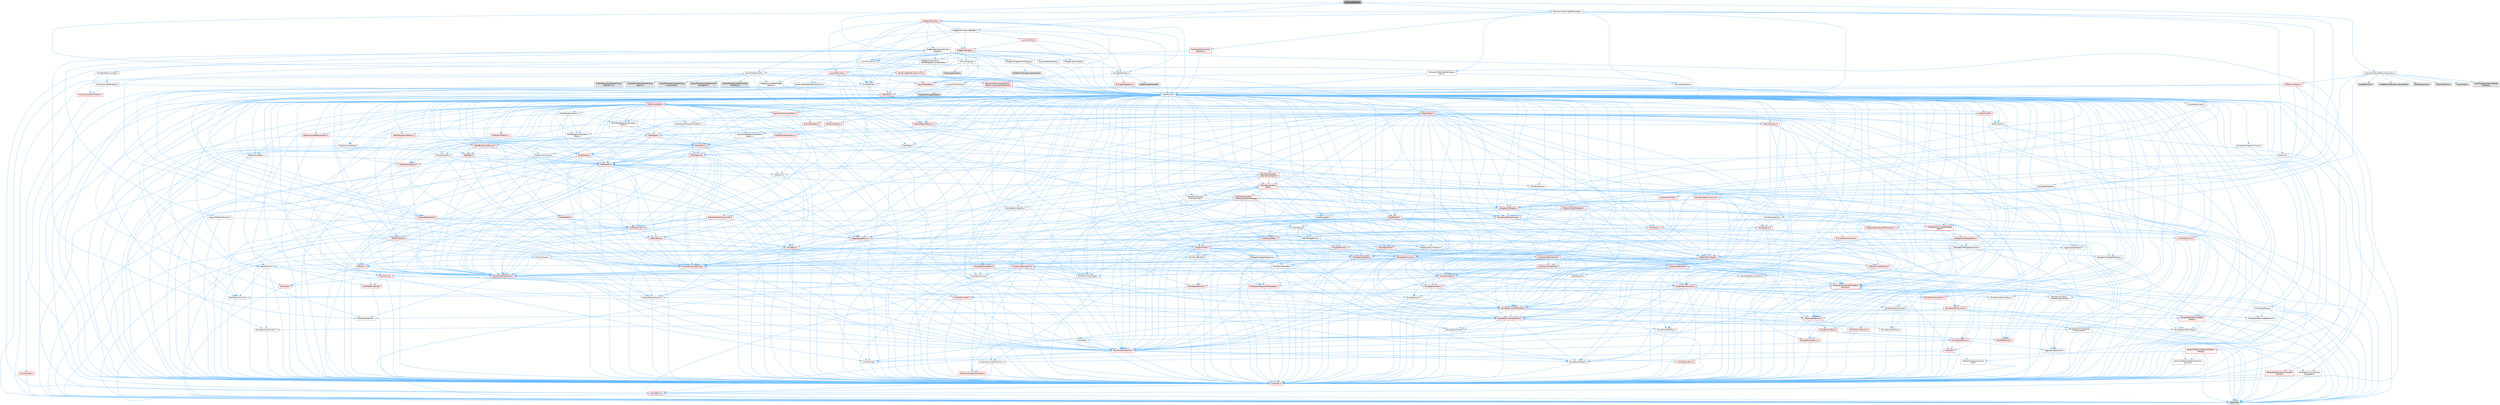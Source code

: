 digraph "MiniCurveEditor.h"
{
 // INTERACTIVE_SVG=YES
 // LATEX_PDF_SIZE
  bgcolor="transparent";
  edge [fontname=Helvetica,fontsize=10,labelfontname=Helvetica,labelfontsize=10];
  node [fontname=Helvetica,fontsize=10,shape=box,height=0.2,width=0.4];
  Node1 [id="Node000001",label="MiniCurveEditor.h",height=0.2,width=0.4,color="gray40", fillcolor="grey60", style="filled", fontcolor="black",tooltip=" "];
  Node1 -> Node2 [id="edge1_Node000001_Node000002",color="steelblue1",style="solid",tooltip=" "];
  Node2 [id="Node000002",label="Widgets/DeclarativeSyntax\lSupport.h",height=0.2,width=0.4,color="grey40", fillcolor="white", style="filled",URL="$d9/d96/DeclarativeSyntaxSupport_8h.html",tooltip=" "];
  Node2 -> Node3 [id="edge2_Node000002_Node000003",color="steelblue1",style="solid",tooltip=" "];
  Node3 [id="Node000003",label="CoreMinimal.h",height=0.2,width=0.4,color="grey40", fillcolor="white", style="filled",URL="$d7/d67/CoreMinimal_8h.html",tooltip=" "];
  Node3 -> Node4 [id="edge3_Node000003_Node000004",color="steelblue1",style="solid",tooltip=" "];
  Node4 [id="Node000004",label="CoreTypes.h",height=0.2,width=0.4,color="red", fillcolor="#FFF0F0", style="filled",URL="$dc/dec/CoreTypes_8h.html",tooltip=" "];
  Node4 -> Node5 [id="edge4_Node000004_Node000005",color="steelblue1",style="solid",tooltip=" "];
  Node5 [id="Node000005",label="HAL/Platform.h",height=0.2,width=0.4,color="red", fillcolor="#FFF0F0", style="filled",URL="$d9/dd0/Platform_8h.html",tooltip=" "];
  Node5 -> Node8 [id="edge5_Node000005_Node000008",color="steelblue1",style="solid",tooltip=" "];
  Node8 [id="Node000008",label="type_traits",height=0.2,width=0.4,color="grey60", fillcolor="#E0E0E0", style="filled",tooltip=" "];
  Node3 -> Node18 [id="edge6_Node000003_Node000018",color="steelblue1",style="solid",tooltip=" "];
  Node18 [id="Node000018",label="CoreFwd.h",height=0.2,width=0.4,color="red", fillcolor="#FFF0F0", style="filled",URL="$d1/d1e/CoreFwd_8h.html",tooltip=" "];
  Node18 -> Node4 [id="edge7_Node000018_Node000004",color="steelblue1",style="solid",tooltip=" "];
  Node18 -> Node19 [id="edge8_Node000018_Node000019",color="steelblue1",style="solid",tooltip=" "];
  Node19 [id="Node000019",label="Containers/ContainersFwd.h",height=0.2,width=0.4,color="grey40", fillcolor="white", style="filled",URL="$d4/d0a/ContainersFwd_8h.html",tooltip=" "];
  Node19 -> Node5 [id="edge9_Node000019_Node000005",color="steelblue1",style="solid",tooltip=" "];
  Node19 -> Node4 [id="edge10_Node000019_Node000004",color="steelblue1",style="solid",tooltip=" "];
  Node19 -> Node20 [id="edge11_Node000019_Node000020",color="steelblue1",style="solid",tooltip=" "];
  Node20 [id="Node000020",label="Traits/IsContiguousContainer.h",height=0.2,width=0.4,color="red", fillcolor="#FFF0F0", style="filled",URL="$d5/d3c/IsContiguousContainer_8h.html",tooltip=" "];
  Node20 -> Node4 [id="edge12_Node000020_Node000004",color="steelblue1",style="solid",tooltip=" "];
  Node18 -> Node24 [id="edge13_Node000018_Node000024",color="steelblue1",style="solid",tooltip=" "];
  Node24 [id="Node000024",label="UObject/UObjectHierarchy\lFwd.h",height=0.2,width=0.4,color="grey40", fillcolor="white", style="filled",URL="$d3/d13/UObjectHierarchyFwd_8h.html",tooltip=" "];
  Node3 -> Node24 [id="edge14_Node000003_Node000024",color="steelblue1",style="solid",tooltip=" "];
  Node3 -> Node19 [id="edge15_Node000003_Node000019",color="steelblue1",style="solid",tooltip=" "];
  Node3 -> Node25 [id="edge16_Node000003_Node000025",color="steelblue1",style="solid",tooltip=" "];
  Node25 [id="Node000025",label="Misc/VarArgs.h",height=0.2,width=0.4,color="grey40", fillcolor="white", style="filled",URL="$d5/d6f/VarArgs_8h.html",tooltip=" "];
  Node25 -> Node4 [id="edge17_Node000025_Node000004",color="steelblue1",style="solid",tooltip=" "];
  Node3 -> Node26 [id="edge18_Node000003_Node000026",color="steelblue1",style="solid",tooltip=" "];
  Node26 [id="Node000026",label="Logging/LogVerbosity.h",height=0.2,width=0.4,color="grey40", fillcolor="white", style="filled",URL="$d2/d8f/LogVerbosity_8h.html",tooltip=" "];
  Node26 -> Node4 [id="edge19_Node000026_Node000004",color="steelblue1",style="solid",tooltip=" "];
  Node3 -> Node27 [id="edge20_Node000003_Node000027",color="steelblue1",style="solid",tooltip=" "];
  Node27 [id="Node000027",label="Misc/OutputDevice.h",height=0.2,width=0.4,color="red", fillcolor="#FFF0F0", style="filled",URL="$d7/d32/OutputDevice_8h.html",tooltip=" "];
  Node27 -> Node18 [id="edge21_Node000027_Node000018",color="steelblue1",style="solid",tooltip=" "];
  Node27 -> Node4 [id="edge22_Node000027_Node000004",color="steelblue1",style="solid",tooltip=" "];
  Node27 -> Node26 [id="edge23_Node000027_Node000026",color="steelblue1",style="solid",tooltip=" "];
  Node27 -> Node25 [id="edge24_Node000027_Node000025",color="steelblue1",style="solid",tooltip=" "];
  Node3 -> Node33 [id="edge25_Node000003_Node000033",color="steelblue1",style="solid",tooltip=" "];
  Node33 [id="Node000033",label="HAL/PlatformCrt.h",height=0.2,width=0.4,color="red", fillcolor="#FFF0F0", style="filled",URL="$d8/d75/PlatformCrt_8h.html",tooltip=" "];
  Node3 -> Node43 [id="edge26_Node000003_Node000043",color="steelblue1",style="solid",tooltip=" "];
  Node43 [id="Node000043",label="HAL/PlatformMisc.h",height=0.2,width=0.4,color="red", fillcolor="#FFF0F0", style="filled",URL="$d0/df5/PlatformMisc_8h.html",tooltip=" "];
  Node43 -> Node4 [id="edge27_Node000043_Node000004",color="steelblue1",style="solid",tooltip=" "];
  Node3 -> Node62 [id="edge28_Node000003_Node000062",color="steelblue1",style="solid",tooltip=" "];
  Node62 [id="Node000062",label="Misc/AssertionMacros.h",height=0.2,width=0.4,color="red", fillcolor="#FFF0F0", style="filled",URL="$d0/dfa/AssertionMacros_8h.html",tooltip=" "];
  Node62 -> Node4 [id="edge29_Node000062_Node000004",color="steelblue1",style="solid",tooltip=" "];
  Node62 -> Node5 [id="edge30_Node000062_Node000005",color="steelblue1",style="solid",tooltip=" "];
  Node62 -> Node43 [id="edge31_Node000062_Node000043",color="steelblue1",style="solid",tooltip=" "];
  Node62 -> Node63 [id="edge32_Node000062_Node000063",color="steelblue1",style="solid",tooltip=" "];
  Node63 [id="Node000063",label="Templates/EnableIf.h",height=0.2,width=0.4,color="grey40", fillcolor="white", style="filled",URL="$d7/d60/EnableIf_8h.html",tooltip=" "];
  Node63 -> Node4 [id="edge33_Node000063_Node000004",color="steelblue1",style="solid",tooltip=" "];
  Node62 -> Node25 [id="edge34_Node000062_Node000025",color="steelblue1",style="solid",tooltip=" "];
  Node3 -> Node71 [id="edge35_Node000003_Node000071",color="steelblue1",style="solid",tooltip=" "];
  Node71 [id="Node000071",label="Templates/IsPointer.h",height=0.2,width=0.4,color="grey40", fillcolor="white", style="filled",URL="$d7/d05/IsPointer_8h.html",tooltip=" "];
  Node71 -> Node4 [id="edge36_Node000071_Node000004",color="steelblue1",style="solid",tooltip=" "];
  Node3 -> Node72 [id="edge37_Node000003_Node000072",color="steelblue1",style="solid",tooltip=" "];
  Node72 [id="Node000072",label="HAL/PlatformMemory.h",height=0.2,width=0.4,color="red", fillcolor="#FFF0F0", style="filled",URL="$de/d68/PlatformMemory_8h.html",tooltip=" "];
  Node72 -> Node4 [id="edge38_Node000072_Node000004",color="steelblue1",style="solid",tooltip=" "];
  Node3 -> Node55 [id="edge39_Node000003_Node000055",color="steelblue1",style="solid",tooltip=" "];
  Node55 [id="Node000055",label="HAL/PlatformAtomics.h",height=0.2,width=0.4,color="red", fillcolor="#FFF0F0", style="filled",URL="$d3/d36/PlatformAtomics_8h.html",tooltip=" "];
  Node55 -> Node4 [id="edge40_Node000055_Node000004",color="steelblue1",style="solid",tooltip=" "];
  Node3 -> Node77 [id="edge41_Node000003_Node000077",color="steelblue1",style="solid",tooltip=" "];
  Node77 [id="Node000077",label="Misc/Exec.h",height=0.2,width=0.4,color="grey40", fillcolor="white", style="filled",URL="$de/ddb/Exec_8h.html",tooltip=" "];
  Node77 -> Node4 [id="edge42_Node000077_Node000004",color="steelblue1",style="solid",tooltip=" "];
  Node77 -> Node62 [id="edge43_Node000077_Node000062",color="steelblue1",style="solid",tooltip=" "];
  Node3 -> Node78 [id="edge44_Node000003_Node000078",color="steelblue1",style="solid",tooltip=" "];
  Node78 [id="Node000078",label="HAL/MemoryBase.h",height=0.2,width=0.4,color="red", fillcolor="#FFF0F0", style="filled",URL="$d6/d9f/MemoryBase_8h.html",tooltip=" "];
  Node78 -> Node4 [id="edge45_Node000078_Node000004",color="steelblue1",style="solid",tooltip=" "];
  Node78 -> Node55 [id="edge46_Node000078_Node000055",color="steelblue1",style="solid",tooltip=" "];
  Node78 -> Node33 [id="edge47_Node000078_Node000033",color="steelblue1",style="solid",tooltip=" "];
  Node78 -> Node77 [id="edge48_Node000078_Node000077",color="steelblue1",style="solid",tooltip=" "];
  Node78 -> Node27 [id="edge49_Node000078_Node000027",color="steelblue1",style="solid",tooltip=" "];
  Node3 -> Node88 [id="edge50_Node000003_Node000088",color="steelblue1",style="solid",tooltip=" "];
  Node88 [id="Node000088",label="HAL/UnrealMemory.h",height=0.2,width=0.4,color="red", fillcolor="#FFF0F0", style="filled",URL="$d9/d96/UnrealMemory_8h.html",tooltip=" "];
  Node88 -> Node4 [id="edge51_Node000088_Node000004",color="steelblue1",style="solid",tooltip=" "];
  Node88 -> Node78 [id="edge52_Node000088_Node000078",color="steelblue1",style="solid",tooltip=" "];
  Node88 -> Node72 [id="edge53_Node000088_Node000072",color="steelblue1",style="solid",tooltip=" "];
  Node88 -> Node71 [id="edge54_Node000088_Node000071",color="steelblue1",style="solid",tooltip=" "];
  Node3 -> Node90 [id="edge55_Node000003_Node000090",color="steelblue1",style="solid",tooltip=" "];
  Node90 [id="Node000090",label="Templates/IsArithmetic.h",height=0.2,width=0.4,color="grey40", fillcolor="white", style="filled",URL="$d2/d5d/IsArithmetic_8h.html",tooltip=" "];
  Node90 -> Node4 [id="edge56_Node000090_Node000004",color="steelblue1",style="solid",tooltip=" "];
  Node3 -> Node84 [id="edge57_Node000003_Node000084",color="steelblue1",style="solid",tooltip=" "];
  Node84 [id="Node000084",label="Templates/AndOrNot.h",height=0.2,width=0.4,color="grey40", fillcolor="white", style="filled",URL="$db/d0a/AndOrNot_8h.html",tooltip=" "];
  Node84 -> Node4 [id="edge58_Node000084_Node000004",color="steelblue1",style="solid",tooltip=" "];
  Node3 -> Node91 [id="edge59_Node000003_Node000091",color="steelblue1",style="solid",tooltip=" "];
  Node91 [id="Node000091",label="Templates/IsPODType.h",height=0.2,width=0.4,color="grey40", fillcolor="white", style="filled",URL="$d7/db1/IsPODType_8h.html",tooltip=" "];
  Node91 -> Node4 [id="edge60_Node000091_Node000004",color="steelblue1",style="solid",tooltip=" "];
  Node3 -> Node92 [id="edge61_Node000003_Node000092",color="steelblue1",style="solid",tooltip=" "];
  Node92 [id="Node000092",label="Templates/IsUECoreType.h",height=0.2,width=0.4,color="grey40", fillcolor="white", style="filled",URL="$d1/db8/IsUECoreType_8h.html",tooltip=" "];
  Node92 -> Node4 [id="edge62_Node000092_Node000004",color="steelblue1",style="solid",tooltip=" "];
  Node92 -> Node8 [id="edge63_Node000092_Node000008",color="steelblue1",style="solid",tooltip=" "];
  Node3 -> Node85 [id="edge64_Node000003_Node000085",color="steelblue1",style="solid",tooltip=" "];
  Node85 [id="Node000085",label="Templates/IsTriviallyCopy\lConstructible.h",height=0.2,width=0.4,color="grey40", fillcolor="white", style="filled",URL="$d3/d78/IsTriviallyCopyConstructible_8h.html",tooltip=" "];
  Node85 -> Node4 [id="edge65_Node000085_Node000004",color="steelblue1",style="solid",tooltip=" "];
  Node85 -> Node8 [id="edge66_Node000085_Node000008",color="steelblue1",style="solid",tooltip=" "];
  Node3 -> Node93 [id="edge67_Node000003_Node000093",color="steelblue1",style="solid",tooltip=" "];
  Node93 [id="Node000093",label="Templates/UnrealTypeTraits.h",height=0.2,width=0.4,color="red", fillcolor="#FFF0F0", style="filled",URL="$d2/d2d/UnrealTypeTraits_8h.html",tooltip=" "];
  Node93 -> Node4 [id="edge68_Node000093_Node000004",color="steelblue1",style="solid",tooltip=" "];
  Node93 -> Node71 [id="edge69_Node000093_Node000071",color="steelblue1",style="solid",tooltip=" "];
  Node93 -> Node62 [id="edge70_Node000093_Node000062",color="steelblue1",style="solid",tooltip=" "];
  Node93 -> Node84 [id="edge71_Node000093_Node000084",color="steelblue1",style="solid",tooltip=" "];
  Node93 -> Node63 [id="edge72_Node000093_Node000063",color="steelblue1",style="solid",tooltip=" "];
  Node93 -> Node90 [id="edge73_Node000093_Node000090",color="steelblue1",style="solid",tooltip=" "];
  Node93 -> Node91 [id="edge74_Node000093_Node000091",color="steelblue1",style="solid",tooltip=" "];
  Node93 -> Node92 [id="edge75_Node000093_Node000092",color="steelblue1",style="solid",tooltip=" "];
  Node93 -> Node85 [id="edge76_Node000093_Node000085",color="steelblue1",style="solid",tooltip=" "];
  Node3 -> Node63 [id="edge77_Node000003_Node000063",color="steelblue1",style="solid",tooltip=" "];
  Node3 -> Node95 [id="edge78_Node000003_Node000095",color="steelblue1",style="solid",tooltip=" "];
  Node95 [id="Node000095",label="Templates/RemoveReference.h",height=0.2,width=0.4,color="grey40", fillcolor="white", style="filled",URL="$da/dbe/RemoveReference_8h.html",tooltip=" "];
  Node95 -> Node4 [id="edge79_Node000095_Node000004",color="steelblue1",style="solid",tooltip=" "];
  Node3 -> Node96 [id="edge80_Node000003_Node000096",color="steelblue1",style="solid",tooltip=" "];
  Node96 [id="Node000096",label="Templates/IntegralConstant.h",height=0.2,width=0.4,color="grey40", fillcolor="white", style="filled",URL="$db/d1b/IntegralConstant_8h.html",tooltip=" "];
  Node96 -> Node4 [id="edge81_Node000096_Node000004",color="steelblue1",style="solid",tooltip=" "];
  Node3 -> Node97 [id="edge82_Node000003_Node000097",color="steelblue1",style="solid",tooltip=" "];
  Node97 [id="Node000097",label="Templates/IsClass.h",height=0.2,width=0.4,color="grey40", fillcolor="white", style="filled",URL="$db/dcb/IsClass_8h.html",tooltip=" "];
  Node97 -> Node4 [id="edge83_Node000097_Node000004",color="steelblue1",style="solid",tooltip=" "];
  Node3 -> Node98 [id="edge84_Node000003_Node000098",color="steelblue1",style="solid",tooltip=" "];
  Node98 [id="Node000098",label="Templates/TypeCompatible\lBytes.h",height=0.2,width=0.4,color="red", fillcolor="#FFF0F0", style="filled",URL="$df/d0a/TypeCompatibleBytes_8h.html",tooltip=" "];
  Node98 -> Node4 [id="edge85_Node000098_Node000004",color="steelblue1",style="solid",tooltip=" "];
  Node98 -> Node8 [id="edge86_Node000098_Node000008",color="steelblue1",style="solid",tooltip=" "];
  Node3 -> Node20 [id="edge87_Node000003_Node000020",color="steelblue1",style="solid",tooltip=" "];
  Node3 -> Node99 [id="edge88_Node000003_Node000099",color="steelblue1",style="solid",tooltip=" "];
  Node99 [id="Node000099",label="Templates/UnrealTemplate.h",height=0.2,width=0.4,color="red", fillcolor="#FFF0F0", style="filled",URL="$d4/d24/UnrealTemplate_8h.html",tooltip=" "];
  Node99 -> Node4 [id="edge89_Node000099_Node000004",color="steelblue1",style="solid",tooltip=" "];
  Node99 -> Node71 [id="edge90_Node000099_Node000071",color="steelblue1",style="solid",tooltip=" "];
  Node99 -> Node88 [id="edge91_Node000099_Node000088",color="steelblue1",style="solid",tooltip=" "];
  Node99 -> Node93 [id="edge92_Node000099_Node000093",color="steelblue1",style="solid",tooltip=" "];
  Node99 -> Node95 [id="edge93_Node000099_Node000095",color="steelblue1",style="solid",tooltip=" "];
  Node99 -> Node98 [id="edge94_Node000099_Node000098",color="steelblue1",style="solid",tooltip=" "];
  Node99 -> Node66 [id="edge95_Node000099_Node000066",color="steelblue1",style="solid",tooltip=" "];
  Node66 [id="Node000066",label="Templates/Identity.h",height=0.2,width=0.4,color="grey40", fillcolor="white", style="filled",URL="$d0/dd5/Identity_8h.html",tooltip=" "];
  Node99 -> Node20 [id="edge96_Node000099_Node000020",color="steelblue1",style="solid",tooltip=" "];
  Node99 -> Node8 [id="edge97_Node000099_Node000008",color="steelblue1",style="solid",tooltip=" "];
  Node3 -> Node48 [id="edge98_Node000003_Node000048",color="steelblue1",style="solid",tooltip=" "];
  Node48 [id="Node000048",label="Math/NumericLimits.h",height=0.2,width=0.4,color="grey40", fillcolor="white", style="filled",URL="$df/d1b/NumericLimits_8h.html",tooltip=" "];
  Node48 -> Node4 [id="edge99_Node000048_Node000004",color="steelblue1",style="solid",tooltip=" "];
  Node3 -> Node103 [id="edge100_Node000003_Node000103",color="steelblue1",style="solid",tooltip=" "];
  Node103 [id="Node000103",label="HAL/PlatformMath.h",height=0.2,width=0.4,color="red", fillcolor="#FFF0F0", style="filled",URL="$dc/d53/PlatformMath_8h.html",tooltip=" "];
  Node103 -> Node4 [id="edge101_Node000103_Node000004",color="steelblue1",style="solid",tooltip=" "];
  Node3 -> Node86 [id="edge102_Node000003_Node000086",color="steelblue1",style="solid",tooltip=" "];
  Node86 [id="Node000086",label="Templates/IsTriviallyCopy\lAssignable.h",height=0.2,width=0.4,color="grey40", fillcolor="white", style="filled",URL="$d2/df2/IsTriviallyCopyAssignable_8h.html",tooltip=" "];
  Node86 -> Node4 [id="edge103_Node000086_Node000004",color="steelblue1",style="solid",tooltip=" "];
  Node86 -> Node8 [id="edge104_Node000086_Node000008",color="steelblue1",style="solid",tooltip=" "];
  Node3 -> Node111 [id="edge105_Node000003_Node000111",color="steelblue1",style="solid",tooltip=" "];
  Node111 [id="Node000111",label="Templates/MemoryOps.h",height=0.2,width=0.4,color="red", fillcolor="#FFF0F0", style="filled",URL="$db/dea/MemoryOps_8h.html",tooltip=" "];
  Node111 -> Node4 [id="edge106_Node000111_Node000004",color="steelblue1",style="solid",tooltip=" "];
  Node111 -> Node88 [id="edge107_Node000111_Node000088",color="steelblue1",style="solid",tooltip=" "];
  Node111 -> Node86 [id="edge108_Node000111_Node000086",color="steelblue1",style="solid",tooltip=" "];
  Node111 -> Node85 [id="edge109_Node000111_Node000085",color="steelblue1",style="solid",tooltip=" "];
  Node111 -> Node93 [id="edge110_Node000111_Node000093",color="steelblue1",style="solid",tooltip=" "];
  Node111 -> Node8 [id="edge111_Node000111_Node000008",color="steelblue1",style="solid",tooltip=" "];
  Node3 -> Node112 [id="edge112_Node000003_Node000112",color="steelblue1",style="solid",tooltip=" "];
  Node112 [id="Node000112",label="Containers/ContainerAllocation\lPolicies.h",height=0.2,width=0.4,color="red", fillcolor="#FFF0F0", style="filled",URL="$d7/dff/ContainerAllocationPolicies_8h.html",tooltip=" "];
  Node112 -> Node4 [id="edge113_Node000112_Node000004",color="steelblue1",style="solid",tooltip=" "];
  Node112 -> Node112 [id="edge114_Node000112_Node000112",color="steelblue1",style="solid",tooltip=" "];
  Node112 -> Node103 [id="edge115_Node000112_Node000103",color="steelblue1",style="solid",tooltip=" "];
  Node112 -> Node88 [id="edge116_Node000112_Node000088",color="steelblue1",style="solid",tooltip=" "];
  Node112 -> Node48 [id="edge117_Node000112_Node000048",color="steelblue1",style="solid",tooltip=" "];
  Node112 -> Node62 [id="edge118_Node000112_Node000062",color="steelblue1",style="solid",tooltip=" "];
  Node112 -> Node111 [id="edge119_Node000112_Node000111",color="steelblue1",style="solid",tooltip=" "];
  Node112 -> Node98 [id="edge120_Node000112_Node000098",color="steelblue1",style="solid",tooltip=" "];
  Node112 -> Node8 [id="edge121_Node000112_Node000008",color="steelblue1",style="solid",tooltip=" "];
  Node3 -> Node115 [id="edge122_Node000003_Node000115",color="steelblue1",style="solid",tooltip=" "];
  Node115 [id="Node000115",label="Templates/IsEnumClass.h",height=0.2,width=0.4,color="grey40", fillcolor="white", style="filled",URL="$d7/d15/IsEnumClass_8h.html",tooltip=" "];
  Node115 -> Node4 [id="edge123_Node000115_Node000004",color="steelblue1",style="solid",tooltip=" "];
  Node115 -> Node84 [id="edge124_Node000115_Node000084",color="steelblue1",style="solid",tooltip=" "];
  Node3 -> Node116 [id="edge125_Node000003_Node000116",color="steelblue1",style="solid",tooltip=" "];
  Node116 [id="Node000116",label="HAL/PlatformProperties.h",height=0.2,width=0.4,color="red", fillcolor="#FFF0F0", style="filled",URL="$d9/db0/PlatformProperties_8h.html",tooltip=" "];
  Node116 -> Node4 [id="edge126_Node000116_Node000004",color="steelblue1",style="solid",tooltip=" "];
  Node3 -> Node119 [id="edge127_Node000003_Node000119",color="steelblue1",style="solid",tooltip=" "];
  Node119 [id="Node000119",label="Misc/EngineVersionBase.h",height=0.2,width=0.4,color="grey40", fillcolor="white", style="filled",URL="$d5/d2b/EngineVersionBase_8h.html",tooltip=" "];
  Node119 -> Node4 [id="edge128_Node000119_Node000004",color="steelblue1",style="solid",tooltip=" "];
  Node3 -> Node120 [id="edge129_Node000003_Node000120",color="steelblue1",style="solid",tooltip=" "];
  Node120 [id="Node000120",label="Internationalization\l/TextNamespaceFwd.h",height=0.2,width=0.4,color="grey40", fillcolor="white", style="filled",URL="$d8/d97/TextNamespaceFwd_8h.html",tooltip=" "];
  Node120 -> Node4 [id="edge130_Node000120_Node000004",color="steelblue1",style="solid",tooltip=" "];
  Node3 -> Node121 [id="edge131_Node000003_Node000121",color="steelblue1",style="solid",tooltip=" "];
  Node121 [id="Node000121",label="Serialization/Archive.h",height=0.2,width=0.4,color="red", fillcolor="#FFF0F0", style="filled",URL="$d7/d3b/Archive_8h.html",tooltip=" "];
  Node121 -> Node18 [id="edge132_Node000121_Node000018",color="steelblue1",style="solid",tooltip=" "];
  Node121 -> Node4 [id="edge133_Node000121_Node000004",color="steelblue1",style="solid",tooltip=" "];
  Node121 -> Node116 [id="edge134_Node000121_Node000116",color="steelblue1",style="solid",tooltip=" "];
  Node121 -> Node120 [id="edge135_Node000121_Node000120",color="steelblue1",style="solid",tooltip=" "];
  Node121 -> Node62 [id="edge136_Node000121_Node000062",color="steelblue1",style="solid",tooltip=" "];
  Node121 -> Node119 [id="edge137_Node000121_Node000119",color="steelblue1",style="solid",tooltip=" "];
  Node121 -> Node25 [id="edge138_Node000121_Node000025",color="steelblue1",style="solid",tooltip=" "];
  Node121 -> Node63 [id="edge139_Node000121_Node000063",color="steelblue1",style="solid",tooltip=" "];
  Node121 -> Node115 [id="edge140_Node000121_Node000115",color="steelblue1",style="solid",tooltip=" "];
  Node121 -> Node99 [id="edge141_Node000121_Node000099",color="steelblue1",style="solid",tooltip=" "];
  Node121 -> Node124 [id="edge142_Node000121_Node000124",color="steelblue1",style="solid",tooltip=" "];
  Node124 [id="Node000124",label="UObject/ObjectVersion.h",height=0.2,width=0.4,color="grey40", fillcolor="white", style="filled",URL="$da/d63/ObjectVersion_8h.html",tooltip=" "];
  Node124 -> Node4 [id="edge143_Node000124_Node000004",color="steelblue1",style="solid",tooltip=" "];
  Node3 -> Node125 [id="edge144_Node000003_Node000125",color="steelblue1",style="solid",tooltip=" "];
  Node125 [id="Node000125",label="Templates/Less.h",height=0.2,width=0.4,color="grey40", fillcolor="white", style="filled",URL="$de/dc8/Less_8h.html",tooltip=" "];
  Node125 -> Node4 [id="edge145_Node000125_Node000004",color="steelblue1",style="solid",tooltip=" "];
  Node125 -> Node99 [id="edge146_Node000125_Node000099",color="steelblue1",style="solid",tooltip=" "];
  Node3 -> Node126 [id="edge147_Node000003_Node000126",color="steelblue1",style="solid",tooltip=" "];
  Node126 [id="Node000126",label="Templates/Sorting.h",height=0.2,width=0.4,color="red", fillcolor="#FFF0F0", style="filled",URL="$d3/d9e/Sorting_8h.html",tooltip=" "];
  Node126 -> Node4 [id="edge148_Node000126_Node000004",color="steelblue1",style="solid",tooltip=" "];
  Node126 -> Node103 [id="edge149_Node000126_Node000103",color="steelblue1",style="solid",tooltip=" "];
  Node126 -> Node125 [id="edge150_Node000126_Node000125",color="steelblue1",style="solid",tooltip=" "];
  Node3 -> Node137 [id="edge151_Node000003_Node000137",color="steelblue1",style="solid",tooltip=" "];
  Node137 [id="Node000137",label="Misc/Char.h",height=0.2,width=0.4,color="red", fillcolor="#FFF0F0", style="filled",URL="$d0/d58/Char_8h.html",tooltip=" "];
  Node137 -> Node4 [id="edge152_Node000137_Node000004",color="steelblue1",style="solid",tooltip=" "];
  Node137 -> Node8 [id="edge153_Node000137_Node000008",color="steelblue1",style="solid",tooltip=" "];
  Node3 -> Node140 [id="edge154_Node000003_Node000140",color="steelblue1",style="solid",tooltip=" "];
  Node140 [id="Node000140",label="GenericPlatform/GenericPlatform\lStricmp.h",height=0.2,width=0.4,color="grey40", fillcolor="white", style="filled",URL="$d2/d86/GenericPlatformStricmp_8h.html",tooltip=" "];
  Node140 -> Node4 [id="edge155_Node000140_Node000004",color="steelblue1",style="solid",tooltip=" "];
  Node3 -> Node141 [id="edge156_Node000003_Node000141",color="steelblue1",style="solid",tooltip=" "];
  Node141 [id="Node000141",label="GenericPlatform/GenericPlatform\lString.h",height=0.2,width=0.4,color="red", fillcolor="#FFF0F0", style="filled",URL="$dd/d20/GenericPlatformString_8h.html",tooltip=" "];
  Node141 -> Node4 [id="edge157_Node000141_Node000004",color="steelblue1",style="solid",tooltip=" "];
  Node141 -> Node140 [id="edge158_Node000141_Node000140",color="steelblue1",style="solid",tooltip=" "];
  Node141 -> Node63 [id="edge159_Node000141_Node000063",color="steelblue1",style="solid",tooltip=" "];
  Node141 -> Node8 [id="edge160_Node000141_Node000008",color="steelblue1",style="solid",tooltip=" "];
  Node3 -> Node74 [id="edge161_Node000003_Node000074",color="steelblue1",style="solid",tooltip=" "];
  Node74 [id="Node000074",label="HAL/PlatformString.h",height=0.2,width=0.4,color="red", fillcolor="#FFF0F0", style="filled",URL="$db/db5/PlatformString_8h.html",tooltip=" "];
  Node74 -> Node4 [id="edge162_Node000074_Node000004",color="steelblue1",style="solid",tooltip=" "];
  Node3 -> Node144 [id="edge163_Node000003_Node000144",color="steelblue1",style="solid",tooltip=" "];
  Node144 [id="Node000144",label="Misc/CString.h",height=0.2,width=0.4,color="red", fillcolor="#FFF0F0", style="filled",URL="$d2/d49/CString_8h.html",tooltip=" "];
  Node144 -> Node4 [id="edge164_Node000144_Node000004",color="steelblue1",style="solid",tooltip=" "];
  Node144 -> Node33 [id="edge165_Node000144_Node000033",color="steelblue1",style="solid",tooltip=" "];
  Node144 -> Node74 [id="edge166_Node000144_Node000074",color="steelblue1",style="solid",tooltip=" "];
  Node144 -> Node62 [id="edge167_Node000144_Node000062",color="steelblue1",style="solid",tooltip=" "];
  Node144 -> Node137 [id="edge168_Node000144_Node000137",color="steelblue1",style="solid",tooltip=" "];
  Node144 -> Node25 [id="edge169_Node000144_Node000025",color="steelblue1",style="solid",tooltip=" "];
  Node3 -> Node145 [id="edge170_Node000003_Node000145",color="steelblue1",style="solid",tooltip=" "];
  Node145 [id="Node000145",label="Misc/Crc.h",height=0.2,width=0.4,color="red", fillcolor="#FFF0F0", style="filled",URL="$d4/dd2/Crc_8h.html",tooltip=" "];
  Node145 -> Node4 [id="edge171_Node000145_Node000004",color="steelblue1",style="solid",tooltip=" "];
  Node145 -> Node74 [id="edge172_Node000145_Node000074",color="steelblue1",style="solid",tooltip=" "];
  Node145 -> Node62 [id="edge173_Node000145_Node000062",color="steelblue1",style="solid",tooltip=" "];
  Node145 -> Node144 [id="edge174_Node000145_Node000144",color="steelblue1",style="solid",tooltip=" "];
  Node145 -> Node137 [id="edge175_Node000145_Node000137",color="steelblue1",style="solid",tooltip=" "];
  Node145 -> Node93 [id="edge176_Node000145_Node000093",color="steelblue1",style="solid",tooltip=" "];
  Node3 -> Node136 [id="edge177_Node000003_Node000136",color="steelblue1",style="solid",tooltip=" "];
  Node136 [id="Node000136",label="Math/UnrealMathUtility.h",height=0.2,width=0.4,color="red", fillcolor="#FFF0F0", style="filled",URL="$db/db8/UnrealMathUtility_8h.html",tooltip=" "];
  Node136 -> Node4 [id="edge178_Node000136_Node000004",color="steelblue1",style="solid",tooltip=" "];
  Node136 -> Node62 [id="edge179_Node000136_Node000062",color="steelblue1",style="solid",tooltip=" "];
  Node136 -> Node103 [id="edge180_Node000136_Node000103",color="steelblue1",style="solid",tooltip=" "];
  Node136 -> Node66 [id="edge181_Node000136_Node000066",color="steelblue1",style="solid",tooltip=" "];
  Node3 -> Node146 [id="edge182_Node000003_Node000146",color="steelblue1",style="solid",tooltip=" "];
  Node146 [id="Node000146",label="Containers/UnrealString.h",height=0.2,width=0.4,color="red", fillcolor="#FFF0F0", style="filled",URL="$d5/dba/UnrealString_8h.html",tooltip=" "];
  Node3 -> Node150 [id="edge183_Node000003_Node000150",color="steelblue1",style="solid",tooltip=" "];
  Node150 [id="Node000150",label="Containers/Array.h",height=0.2,width=0.4,color="red", fillcolor="#FFF0F0", style="filled",URL="$df/dd0/Array_8h.html",tooltip=" "];
  Node150 -> Node4 [id="edge184_Node000150_Node000004",color="steelblue1",style="solid",tooltip=" "];
  Node150 -> Node62 [id="edge185_Node000150_Node000062",color="steelblue1",style="solid",tooltip=" "];
  Node150 -> Node88 [id="edge186_Node000150_Node000088",color="steelblue1",style="solid",tooltip=" "];
  Node150 -> Node93 [id="edge187_Node000150_Node000093",color="steelblue1",style="solid",tooltip=" "];
  Node150 -> Node99 [id="edge188_Node000150_Node000099",color="steelblue1",style="solid",tooltip=" "];
  Node150 -> Node112 [id="edge189_Node000150_Node000112",color="steelblue1",style="solid",tooltip=" "];
  Node150 -> Node121 [id="edge190_Node000150_Node000121",color="steelblue1",style="solid",tooltip=" "];
  Node150 -> Node129 [id="edge191_Node000150_Node000129",color="steelblue1",style="solid",tooltip=" "];
  Node129 [id="Node000129",label="Templates/Invoke.h",height=0.2,width=0.4,color="red", fillcolor="#FFF0F0", style="filled",URL="$d7/deb/Invoke_8h.html",tooltip=" "];
  Node129 -> Node4 [id="edge192_Node000129_Node000004",color="steelblue1",style="solid",tooltip=" "];
  Node129 -> Node99 [id="edge193_Node000129_Node000099",color="steelblue1",style="solid",tooltip=" "];
  Node129 -> Node8 [id="edge194_Node000129_Node000008",color="steelblue1",style="solid",tooltip=" "];
  Node150 -> Node125 [id="edge195_Node000150_Node000125",color="steelblue1",style="solid",tooltip=" "];
  Node150 -> Node126 [id="edge196_Node000150_Node000126",color="steelblue1",style="solid",tooltip=" "];
  Node150 -> Node173 [id="edge197_Node000150_Node000173",color="steelblue1",style="solid",tooltip=" "];
  Node173 [id="Node000173",label="Templates/AlignmentTemplates.h",height=0.2,width=0.4,color="red", fillcolor="#FFF0F0", style="filled",URL="$dd/d32/AlignmentTemplates_8h.html",tooltip=" "];
  Node173 -> Node4 [id="edge198_Node000173_Node000004",color="steelblue1",style="solid",tooltip=" "];
  Node173 -> Node71 [id="edge199_Node000173_Node000071",color="steelblue1",style="solid",tooltip=" "];
  Node150 -> Node8 [id="edge200_Node000150_Node000008",color="steelblue1",style="solid",tooltip=" "];
  Node3 -> Node174 [id="edge201_Node000003_Node000174",color="steelblue1",style="solid",tooltip=" "];
  Node174 [id="Node000174",label="Misc/FrameNumber.h",height=0.2,width=0.4,color="grey40", fillcolor="white", style="filled",URL="$dd/dbd/FrameNumber_8h.html",tooltip=" "];
  Node174 -> Node4 [id="edge202_Node000174_Node000004",color="steelblue1",style="solid",tooltip=" "];
  Node174 -> Node48 [id="edge203_Node000174_Node000048",color="steelblue1",style="solid",tooltip=" "];
  Node174 -> Node136 [id="edge204_Node000174_Node000136",color="steelblue1",style="solid",tooltip=" "];
  Node174 -> Node63 [id="edge205_Node000174_Node000063",color="steelblue1",style="solid",tooltip=" "];
  Node174 -> Node93 [id="edge206_Node000174_Node000093",color="steelblue1",style="solid",tooltip=" "];
  Node3 -> Node175 [id="edge207_Node000003_Node000175",color="steelblue1",style="solid",tooltip=" "];
  Node175 [id="Node000175",label="Misc/Timespan.h",height=0.2,width=0.4,color="grey40", fillcolor="white", style="filled",URL="$da/dd9/Timespan_8h.html",tooltip=" "];
  Node175 -> Node4 [id="edge208_Node000175_Node000004",color="steelblue1",style="solid",tooltip=" "];
  Node175 -> Node176 [id="edge209_Node000175_Node000176",color="steelblue1",style="solid",tooltip=" "];
  Node176 [id="Node000176",label="Math/Interval.h",height=0.2,width=0.4,color="grey40", fillcolor="white", style="filled",URL="$d1/d55/Interval_8h.html",tooltip=" "];
  Node176 -> Node4 [id="edge210_Node000176_Node000004",color="steelblue1",style="solid",tooltip=" "];
  Node176 -> Node90 [id="edge211_Node000176_Node000090",color="steelblue1",style="solid",tooltip=" "];
  Node176 -> Node93 [id="edge212_Node000176_Node000093",color="steelblue1",style="solid",tooltip=" "];
  Node176 -> Node48 [id="edge213_Node000176_Node000048",color="steelblue1",style="solid",tooltip=" "];
  Node176 -> Node136 [id="edge214_Node000176_Node000136",color="steelblue1",style="solid",tooltip=" "];
  Node175 -> Node136 [id="edge215_Node000175_Node000136",color="steelblue1",style="solid",tooltip=" "];
  Node175 -> Node62 [id="edge216_Node000175_Node000062",color="steelblue1",style="solid",tooltip=" "];
  Node3 -> Node177 [id="edge217_Node000003_Node000177",color="steelblue1",style="solid",tooltip=" "];
  Node177 [id="Node000177",label="Containers/StringConv.h",height=0.2,width=0.4,color="red", fillcolor="#FFF0F0", style="filled",URL="$d3/ddf/StringConv_8h.html",tooltip=" "];
  Node177 -> Node4 [id="edge218_Node000177_Node000004",color="steelblue1",style="solid",tooltip=" "];
  Node177 -> Node62 [id="edge219_Node000177_Node000062",color="steelblue1",style="solid",tooltip=" "];
  Node177 -> Node112 [id="edge220_Node000177_Node000112",color="steelblue1",style="solid",tooltip=" "];
  Node177 -> Node150 [id="edge221_Node000177_Node000150",color="steelblue1",style="solid",tooltip=" "];
  Node177 -> Node144 [id="edge222_Node000177_Node000144",color="steelblue1",style="solid",tooltip=" "];
  Node177 -> Node178 [id="edge223_Node000177_Node000178",color="steelblue1",style="solid",tooltip=" "];
  Node178 [id="Node000178",label="Templates/IsArray.h",height=0.2,width=0.4,color="grey40", fillcolor="white", style="filled",URL="$d8/d8d/IsArray_8h.html",tooltip=" "];
  Node178 -> Node4 [id="edge224_Node000178_Node000004",color="steelblue1",style="solid",tooltip=" "];
  Node177 -> Node99 [id="edge225_Node000177_Node000099",color="steelblue1",style="solid",tooltip=" "];
  Node177 -> Node93 [id="edge226_Node000177_Node000093",color="steelblue1",style="solid",tooltip=" "];
  Node177 -> Node20 [id="edge227_Node000177_Node000020",color="steelblue1",style="solid",tooltip=" "];
  Node177 -> Node8 [id="edge228_Node000177_Node000008",color="steelblue1",style="solid",tooltip=" "];
  Node3 -> Node179 [id="edge229_Node000003_Node000179",color="steelblue1",style="solid",tooltip=" "];
  Node179 [id="Node000179",label="UObject/UnrealNames.h",height=0.2,width=0.4,color="red", fillcolor="#FFF0F0", style="filled",URL="$d8/db1/UnrealNames_8h.html",tooltip=" "];
  Node179 -> Node4 [id="edge230_Node000179_Node000004",color="steelblue1",style="solid",tooltip=" "];
  Node3 -> Node181 [id="edge231_Node000003_Node000181",color="steelblue1",style="solid",tooltip=" "];
  Node181 [id="Node000181",label="UObject/NameTypes.h",height=0.2,width=0.4,color="red", fillcolor="#FFF0F0", style="filled",URL="$d6/d35/NameTypes_8h.html",tooltip=" "];
  Node181 -> Node4 [id="edge232_Node000181_Node000004",color="steelblue1",style="solid",tooltip=" "];
  Node181 -> Node62 [id="edge233_Node000181_Node000062",color="steelblue1",style="solid",tooltip=" "];
  Node181 -> Node88 [id="edge234_Node000181_Node000088",color="steelblue1",style="solid",tooltip=" "];
  Node181 -> Node93 [id="edge235_Node000181_Node000093",color="steelblue1",style="solid",tooltip=" "];
  Node181 -> Node99 [id="edge236_Node000181_Node000099",color="steelblue1",style="solid",tooltip=" "];
  Node181 -> Node146 [id="edge237_Node000181_Node000146",color="steelblue1",style="solid",tooltip=" "];
  Node181 -> Node177 [id="edge238_Node000181_Node000177",color="steelblue1",style="solid",tooltip=" "];
  Node181 -> Node179 [id="edge239_Node000181_Node000179",color="steelblue1",style="solid",tooltip=" "];
  Node3 -> Node189 [id="edge240_Node000003_Node000189",color="steelblue1",style="solid",tooltip=" "];
  Node189 [id="Node000189",label="Misc/Parse.h",height=0.2,width=0.4,color="red", fillcolor="#FFF0F0", style="filled",URL="$dc/d71/Parse_8h.html",tooltip=" "];
  Node189 -> Node146 [id="edge241_Node000189_Node000146",color="steelblue1",style="solid",tooltip=" "];
  Node189 -> Node4 [id="edge242_Node000189_Node000004",color="steelblue1",style="solid",tooltip=" "];
  Node189 -> Node33 [id="edge243_Node000189_Node000033",color="steelblue1",style="solid",tooltip=" "];
  Node189 -> Node50 [id="edge244_Node000189_Node000050",color="steelblue1",style="solid",tooltip=" "];
  Node50 [id="Node000050",label="Misc/EnumClassFlags.h",height=0.2,width=0.4,color="grey40", fillcolor="white", style="filled",URL="$d8/de7/EnumClassFlags_8h.html",tooltip=" "];
  Node189 -> Node190 [id="edge245_Node000189_Node000190",color="steelblue1",style="solid",tooltip=" "];
  Node190 [id="Node000190",label="Templates/Function.h",height=0.2,width=0.4,color="red", fillcolor="#FFF0F0", style="filled",URL="$df/df5/Function_8h.html",tooltip=" "];
  Node190 -> Node4 [id="edge246_Node000190_Node000004",color="steelblue1",style="solid",tooltip=" "];
  Node190 -> Node62 [id="edge247_Node000190_Node000062",color="steelblue1",style="solid",tooltip=" "];
  Node190 -> Node88 [id="edge248_Node000190_Node000088",color="steelblue1",style="solid",tooltip=" "];
  Node190 -> Node93 [id="edge249_Node000190_Node000093",color="steelblue1",style="solid",tooltip=" "];
  Node190 -> Node129 [id="edge250_Node000190_Node000129",color="steelblue1",style="solid",tooltip=" "];
  Node190 -> Node99 [id="edge251_Node000190_Node000099",color="steelblue1",style="solid",tooltip=" "];
  Node190 -> Node136 [id="edge252_Node000190_Node000136",color="steelblue1",style="solid",tooltip=" "];
  Node190 -> Node8 [id="edge253_Node000190_Node000008",color="steelblue1",style="solid",tooltip=" "];
  Node3 -> Node173 [id="edge254_Node000003_Node000173",color="steelblue1",style="solid",tooltip=" "];
  Node3 -> Node192 [id="edge255_Node000003_Node000192",color="steelblue1",style="solid",tooltip=" "];
  Node192 [id="Node000192",label="Misc/StructBuilder.h",height=0.2,width=0.4,color="grey40", fillcolor="white", style="filled",URL="$d9/db3/StructBuilder_8h.html",tooltip=" "];
  Node192 -> Node4 [id="edge256_Node000192_Node000004",color="steelblue1",style="solid",tooltip=" "];
  Node192 -> Node136 [id="edge257_Node000192_Node000136",color="steelblue1",style="solid",tooltip=" "];
  Node192 -> Node173 [id="edge258_Node000192_Node000173",color="steelblue1",style="solid",tooltip=" "];
  Node3 -> Node105 [id="edge259_Node000003_Node000105",color="steelblue1",style="solid",tooltip=" "];
  Node105 [id="Node000105",label="Templates/Decay.h",height=0.2,width=0.4,color="grey40", fillcolor="white", style="filled",URL="$dd/d0f/Decay_8h.html",tooltip=" "];
  Node105 -> Node4 [id="edge260_Node000105_Node000004",color="steelblue1",style="solid",tooltip=" "];
  Node105 -> Node95 [id="edge261_Node000105_Node000095",color="steelblue1",style="solid",tooltip=" "];
  Node105 -> Node8 [id="edge262_Node000105_Node000008",color="steelblue1",style="solid",tooltip=" "];
  Node3 -> Node193 [id="edge263_Node000003_Node000193",color="steelblue1",style="solid",tooltip=" "];
  Node193 [id="Node000193",label="Templates/PointerIsConvertible\lFromTo.h",height=0.2,width=0.4,color="red", fillcolor="#FFF0F0", style="filled",URL="$d6/d65/PointerIsConvertibleFromTo_8h.html",tooltip=" "];
  Node193 -> Node4 [id="edge264_Node000193_Node000004",color="steelblue1",style="solid",tooltip=" "];
  Node193 -> Node8 [id="edge265_Node000193_Node000008",color="steelblue1",style="solid",tooltip=" "];
  Node3 -> Node129 [id="edge266_Node000003_Node000129",color="steelblue1",style="solid",tooltip=" "];
  Node3 -> Node190 [id="edge267_Node000003_Node000190",color="steelblue1",style="solid",tooltip=" "];
  Node3 -> Node162 [id="edge268_Node000003_Node000162",color="steelblue1",style="solid",tooltip=" "];
  Node162 [id="Node000162",label="Templates/TypeHash.h",height=0.2,width=0.4,color="red", fillcolor="#FFF0F0", style="filled",URL="$d1/d62/TypeHash_8h.html",tooltip=" "];
  Node162 -> Node4 [id="edge269_Node000162_Node000004",color="steelblue1",style="solid",tooltip=" "];
  Node162 -> Node145 [id="edge270_Node000162_Node000145",color="steelblue1",style="solid",tooltip=" "];
  Node162 -> Node8 [id="edge271_Node000162_Node000008",color="steelblue1",style="solid",tooltip=" "];
  Node3 -> Node194 [id="edge272_Node000003_Node000194",color="steelblue1",style="solid",tooltip=" "];
  Node194 [id="Node000194",label="Containers/ScriptArray.h",height=0.2,width=0.4,color="red", fillcolor="#FFF0F0", style="filled",URL="$dc/daf/ScriptArray_8h.html",tooltip=" "];
  Node194 -> Node4 [id="edge273_Node000194_Node000004",color="steelblue1",style="solid",tooltip=" "];
  Node194 -> Node62 [id="edge274_Node000194_Node000062",color="steelblue1",style="solid",tooltip=" "];
  Node194 -> Node88 [id="edge275_Node000194_Node000088",color="steelblue1",style="solid",tooltip=" "];
  Node194 -> Node112 [id="edge276_Node000194_Node000112",color="steelblue1",style="solid",tooltip=" "];
  Node194 -> Node150 [id="edge277_Node000194_Node000150",color="steelblue1",style="solid",tooltip=" "];
  Node3 -> Node195 [id="edge278_Node000003_Node000195",color="steelblue1",style="solid",tooltip=" "];
  Node195 [id="Node000195",label="Containers/BitArray.h",height=0.2,width=0.4,color="red", fillcolor="#FFF0F0", style="filled",URL="$d1/de4/BitArray_8h.html",tooltip=" "];
  Node195 -> Node112 [id="edge279_Node000195_Node000112",color="steelblue1",style="solid",tooltip=" "];
  Node195 -> Node4 [id="edge280_Node000195_Node000004",color="steelblue1",style="solid",tooltip=" "];
  Node195 -> Node55 [id="edge281_Node000195_Node000055",color="steelblue1",style="solid",tooltip=" "];
  Node195 -> Node88 [id="edge282_Node000195_Node000088",color="steelblue1",style="solid",tooltip=" "];
  Node195 -> Node136 [id="edge283_Node000195_Node000136",color="steelblue1",style="solid",tooltip=" "];
  Node195 -> Node62 [id="edge284_Node000195_Node000062",color="steelblue1",style="solid",tooltip=" "];
  Node195 -> Node50 [id="edge285_Node000195_Node000050",color="steelblue1",style="solid",tooltip=" "];
  Node195 -> Node121 [id="edge286_Node000195_Node000121",color="steelblue1",style="solid",tooltip=" "];
  Node195 -> Node63 [id="edge287_Node000195_Node000063",color="steelblue1",style="solid",tooltip=" "];
  Node195 -> Node129 [id="edge288_Node000195_Node000129",color="steelblue1",style="solid",tooltip=" "];
  Node195 -> Node99 [id="edge289_Node000195_Node000099",color="steelblue1",style="solid",tooltip=" "];
  Node195 -> Node93 [id="edge290_Node000195_Node000093",color="steelblue1",style="solid",tooltip=" "];
  Node3 -> Node196 [id="edge291_Node000003_Node000196",color="steelblue1",style="solid",tooltip=" "];
  Node196 [id="Node000196",label="Containers/SparseArray.h",height=0.2,width=0.4,color="red", fillcolor="#FFF0F0", style="filled",URL="$d5/dbf/SparseArray_8h.html",tooltip=" "];
  Node196 -> Node4 [id="edge292_Node000196_Node000004",color="steelblue1",style="solid",tooltip=" "];
  Node196 -> Node62 [id="edge293_Node000196_Node000062",color="steelblue1",style="solid",tooltip=" "];
  Node196 -> Node88 [id="edge294_Node000196_Node000088",color="steelblue1",style="solid",tooltip=" "];
  Node196 -> Node93 [id="edge295_Node000196_Node000093",color="steelblue1",style="solid",tooltip=" "];
  Node196 -> Node99 [id="edge296_Node000196_Node000099",color="steelblue1",style="solid",tooltip=" "];
  Node196 -> Node112 [id="edge297_Node000196_Node000112",color="steelblue1",style="solid",tooltip=" "];
  Node196 -> Node125 [id="edge298_Node000196_Node000125",color="steelblue1",style="solid",tooltip=" "];
  Node196 -> Node150 [id="edge299_Node000196_Node000150",color="steelblue1",style="solid",tooltip=" "];
  Node196 -> Node136 [id="edge300_Node000196_Node000136",color="steelblue1",style="solid",tooltip=" "];
  Node196 -> Node194 [id="edge301_Node000196_Node000194",color="steelblue1",style="solid",tooltip=" "];
  Node196 -> Node195 [id="edge302_Node000196_Node000195",color="steelblue1",style="solid",tooltip=" "];
  Node196 -> Node146 [id="edge303_Node000196_Node000146",color="steelblue1",style="solid",tooltip=" "];
  Node3 -> Node212 [id="edge304_Node000003_Node000212",color="steelblue1",style="solid",tooltip=" "];
  Node212 [id="Node000212",label="Containers/Set.h",height=0.2,width=0.4,color="red", fillcolor="#FFF0F0", style="filled",URL="$d4/d45/Set_8h.html",tooltip=" "];
  Node212 -> Node112 [id="edge305_Node000212_Node000112",color="steelblue1",style="solid",tooltip=" "];
  Node212 -> Node196 [id="edge306_Node000212_Node000196",color="steelblue1",style="solid",tooltip=" "];
  Node212 -> Node19 [id="edge307_Node000212_Node000019",color="steelblue1",style="solid",tooltip=" "];
  Node212 -> Node136 [id="edge308_Node000212_Node000136",color="steelblue1",style="solid",tooltip=" "];
  Node212 -> Node62 [id="edge309_Node000212_Node000062",color="steelblue1",style="solid",tooltip=" "];
  Node212 -> Node192 [id="edge310_Node000212_Node000192",color="steelblue1",style="solid",tooltip=" "];
  Node212 -> Node190 [id="edge311_Node000212_Node000190",color="steelblue1",style="solid",tooltip=" "];
  Node212 -> Node126 [id="edge312_Node000212_Node000126",color="steelblue1",style="solid",tooltip=" "];
  Node212 -> Node162 [id="edge313_Node000212_Node000162",color="steelblue1",style="solid",tooltip=" "];
  Node212 -> Node99 [id="edge314_Node000212_Node000099",color="steelblue1",style="solid",tooltip=" "];
  Node212 -> Node8 [id="edge315_Node000212_Node000008",color="steelblue1",style="solid",tooltip=" "];
  Node3 -> Node215 [id="edge316_Node000003_Node000215",color="steelblue1",style="solid",tooltip=" "];
  Node215 [id="Node000215",label="Algo/Reverse.h",height=0.2,width=0.4,color="grey40", fillcolor="white", style="filled",URL="$d5/d93/Reverse_8h.html",tooltip=" "];
  Node215 -> Node4 [id="edge317_Node000215_Node000004",color="steelblue1",style="solid",tooltip=" "];
  Node215 -> Node99 [id="edge318_Node000215_Node000099",color="steelblue1",style="solid",tooltip=" "];
  Node3 -> Node216 [id="edge319_Node000003_Node000216",color="steelblue1",style="solid",tooltip=" "];
  Node216 [id="Node000216",label="Containers/Map.h",height=0.2,width=0.4,color="red", fillcolor="#FFF0F0", style="filled",URL="$df/d79/Map_8h.html",tooltip=" "];
  Node216 -> Node4 [id="edge320_Node000216_Node000004",color="steelblue1",style="solid",tooltip=" "];
  Node216 -> Node215 [id="edge321_Node000216_Node000215",color="steelblue1",style="solid",tooltip=" "];
  Node216 -> Node212 [id="edge322_Node000216_Node000212",color="steelblue1",style="solid",tooltip=" "];
  Node216 -> Node146 [id="edge323_Node000216_Node000146",color="steelblue1",style="solid",tooltip=" "];
  Node216 -> Node62 [id="edge324_Node000216_Node000062",color="steelblue1",style="solid",tooltip=" "];
  Node216 -> Node192 [id="edge325_Node000216_Node000192",color="steelblue1",style="solid",tooltip=" "];
  Node216 -> Node190 [id="edge326_Node000216_Node000190",color="steelblue1",style="solid",tooltip=" "];
  Node216 -> Node126 [id="edge327_Node000216_Node000126",color="steelblue1",style="solid",tooltip=" "];
  Node216 -> Node217 [id="edge328_Node000216_Node000217",color="steelblue1",style="solid",tooltip=" "];
  Node217 [id="Node000217",label="Templates/Tuple.h",height=0.2,width=0.4,color="red", fillcolor="#FFF0F0", style="filled",URL="$d2/d4f/Tuple_8h.html",tooltip=" "];
  Node217 -> Node4 [id="edge329_Node000217_Node000004",color="steelblue1",style="solid",tooltip=" "];
  Node217 -> Node99 [id="edge330_Node000217_Node000099",color="steelblue1",style="solid",tooltip=" "];
  Node217 -> Node218 [id="edge331_Node000217_Node000218",color="steelblue1",style="solid",tooltip=" "];
  Node218 [id="Node000218",label="Delegates/IntegerSequence.h",height=0.2,width=0.4,color="grey40", fillcolor="white", style="filled",URL="$d2/dcc/IntegerSequence_8h.html",tooltip=" "];
  Node218 -> Node4 [id="edge332_Node000218_Node000004",color="steelblue1",style="solid",tooltip=" "];
  Node217 -> Node129 [id="edge333_Node000217_Node000129",color="steelblue1",style="solid",tooltip=" "];
  Node217 -> Node162 [id="edge334_Node000217_Node000162",color="steelblue1",style="solid",tooltip=" "];
  Node217 -> Node8 [id="edge335_Node000217_Node000008",color="steelblue1",style="solid",tooltip=" "];
  Node216 -> Node99 [id="edge336_Node000216_Node000099",color="steelblue1",style="solid",tooltip=" "];
  Node216 -> Node93 [id="edge337_Node000216_Node000093",color="steelblue1",style="solid",tooltip=" "];
  Node216 -> Node8 [id="edge338_Node000216_Node000008",color="steelblue1",style="solid",tooltip=" "];
  Node3 -> Node220 [id="edge339_Node000003_Node000220",color="steelblue1",style="solid",tooltip=" "];
  Node220 [id="Node000220",label="Math/IntPoint.h",height=0.2,width=0.4,color="red", fillcolor="#FFF0F0", style="filled",URL="$d3/df7/IntPoint_8h.html",tooltip=" "];
  Node220 -> Node4 [id="edge340_Node000220_Node000004",color="steelblue1",style="solid",tooltip=" "];
  Node220 -> Node62 [id="edge341_Node000220_Node000062",color="steelblue1",style="solid",tooltip=" "];
  Node220 -> Node189 [id="edge342_Node000220_Node000189",color="steelblue1",style="solid",tooltip=" "];
  Node220 -> Node136 [id="edge343_Node000220_Node000136",color="steelblue1",style="solid",tooltip=" "];
  Node220 -> Node146 [id="edge344_Node000220_Node000146",color="steelblue1",style="solid",tooltip=" "];
  Node220 -> Node162 [id="edge345_Node000220_Node000162",color="steelblue1",style="solid",tooltip=" "];
  Node3 -> Node222 [id="edge346_Node000003_Node000222",color="steelblue1",style="solid",tooltip=" "];
  Node222 [id="Node000222",label="Math/IntVector.h",height=0.2,width=0.4,color="red", fillcolor="#FFF0F0", style="filled",URL="$d7/d44/IntVector_8h.html",tooltip=" "];
  Node222 -> Node4 [id="edge347_Node000222_Node000004",color="steelblue1",style="solid",tooltip=" "];
  Node222 -> Node145 [id="edge348_Node000222_Node000145",color="steelblue1",style="solid",tooltip=" "];
  Node222 -> Node189 [id="edge349_Node000222_Node000189",color="steelblue1",style="solid",tooltip=" "];
  Node222 -> Node136 [id="edge350_Node000222_Node000136",color="steelblue1",style="solid",tooltip=" "];
  Node222 -> Node146 [id="edge351_Node000222_Node000146",color="steelblue1",style="solid",tooltip=" "];
  Node3 -> Node223 [id="edge352_Node000003_Node000223",color="steelblue1",style="solid",tooltip=" "];
  Node223 [id="Node000223",label="Logging/LogCategory.h",height=0.2,width=0.4,color="grey40", fillcolor="white", style="filled",URL="$d9/d36/LogCategory_8h.html",tooltip=" "];
  Node223 -> Node4 [id="edge353_Node000223_Node000004",color="steelblue1",style="solid",tooltip=" "];
  Node223 -> Node26 [id="edge354_Node000223_Node000026",color="steelblue1",style="solid",tooltip=" "];
  Node223 -> Node181 [id="edge355_Node000223_Node000181",color="steelblue1",style="solid",tooltip=" "];
  Node3 -> Node224 [id="edge356_Node000003_Node000224",color="steelblue1",style="solid",tooltip=" "];
  Node224 [id="Node000224",label="Logging/LogMacros.h",height=0.2,width=0.4,color="red", fillcolor="#FFF0F0", style="filled",URL="$d0/d16/LogMacros_8h.html",tooltip=" "];
  Node224 -> Node146 [id="edge357_Node000224_Node000146",color="steelblue1",style="solid",tooltip=" "];
  Node224 -> Node4 [id="edge358_Node000224_Node000004",color="steelblue1",style="solid",tooltip=" "];
  Node224 -> Node223 [id="edge359_Node000224_Node000223",color="steelblue1",style="solid",tooltip=" "];
  Node224 -> Node26 [id="edge360_Node000224_Node000026",color="steelblue1",style="solid",tooltip=" "];
  Node224 -> Node62 [id="edge361_Node000224_Node000062",color="steelblue1",style="solid",tooltip=" "];
  Node224 -> Node25 [id="edge362_Node000224_Node000025",color="steelblue1",style="solid",tooltip=" "];
  Node224 -> Node63 [id="edge363_Node000224_Node000063",color="steelblue1",style="solid",tooltip=" "];
  Node224 -> Node8 [id="edge364_Node000224_Node000008",color="steelblue1",style="solid",tooltip=" "];
  Node3 -> Node227 [id="edge365_Node000003_Node000227",color="steelblue1",style="solid",tooltip=" "];
  Node227 [id="Node000227",label="Math/Vector2D.h",height=0.2,width=0.4,color="red", fillcolor="#FFF0F0", style="filled",URL="$d3/db0/Vector2D_8h.html",tooltip=" "];
  Node227 -> Node4 [id="edge366_Node000227_Node000004",color="steelblue1",style="solid",tooltip=" "];
  Node227 -> Node62 [id="edge367_Node000227_Node000062",color="steelblue1",style="solid",tooltip=" "];
  Node227 -> Node145 [id="edge368_Node000227_Node000145",color="steelblue1",style="solid",tooltip=" "];
  Node227 -> Node136 [id="edge369_Node000227_Node000136",color="steelblue1",style="solid",tooltip=" "];
  Node227 -> Node146 [id="edge370_Node000227_Node000146",color="steelblue1",style="solid",tooltip=" "];
  Node227 -> Node189 [id="edge371_Node000227_Node000189",color="steelblue1",style="solid",tooltip=" "];
  Node227 -> Node220 [id="edge372_Node000227_Node000220",color="steelblue1",style="solid",tooltip=" "];
  Node227 -> Node224 [id="edge373_Node000227_Node000224",color="steelblue1",style="solid",tooltip=" "];
  Node227 -> Node8 [id="edge374_Node000227_Node000008",color="steelblue1",style="solid",tooltip=" "];
  Node3 -> Node231 [id="edge375_Node000003_Node000231",color="steelblue1",style="solid",tooltip=" "];
  Node231 [id="Node000231",label="Math/IntRect.h",height=0.2,width=0.4,color="red", fillcolor="#FFF0F0", style="filled",URL="$d7/d53/IntRect_8h.html",tooltip=" "];
  Node231 -> Node4 [id="edge376_Node000231_Node000004",color="steelblue1",style="solid",tooltip=" "];
  Node231 -> Node136 [id="edge377_Node000231_Node000136",color="steelblue1",style="solid",tooltip=" "];
  Node231 -> Node146 [id="edge378_Node000231_Node000146",color="steelblue1",style="solid",tooltip=" "];
  Node231 -> Node220 [id="edge379_Node000231_Node000220",color="steelblue1",style="solid",tooltip=" "];
  Node231 -> Node227 [id="edge380_Node000231_Node000227",color="steelblue1",style="solid",tooltip=" "];
  Node3 -> Node232 [id="edge381_Node000003_Node000232",color="steelblue1",style="solid",tooltip=" "];
  Node232 [id="Node000232",label="Misc/ByteSwap.h",height=0.2,width=0.4,color="grey40", fillcolor="white", style="filled",URL="$dc/dd7/ByteSwap_8h.html",tooltip=" "];
  Node232 -> Node4 [id="edge382_Node000232_Node000004",color="steelblue1",style="solid",tooltip=" "];
  Node232 -> Node33 [id="edge383_Node000232_Node000033",color="steelblue1",style="solid",tooltip=" "];
  Node3 -> Node161 [id="edge384_Node000003_Node000161",color="steelblue1",style="solid",tooltip=" "];
  Node161 [id="Node000161",label="Containers/EnumAsByte.h",height=0.2,width=0.4,color="grey40", fillcolor="white", style="filled",URL="$d6/d9a/EnumAsByte_8h.html",tooltip=" "];
  Node161 -> Node4 [id="edge385_Node000161_Node000004",color="steelblue1",style="solid",tooltip=" "];
  Node161 -> Node91 [id="edge386_Node000161_Node000091",color="steelblue1",style="solid",tooltip=" "];
  Node161 -> Node162 [id="edge387_Node000161_Node000162",color="steelblue1",style="solid",tooltip=" "];
  Node3 -> Node233 [id="edge388_Node000003_Node000233",color="steelblue1",style="solid",tooltip=" "];
  Node233 [id="Node000233",label="HAL/PlatformTLS.h",height=0.2,width=0.4,color="red", fillcolor="#FFF0F0", style="filled",URL="$d0/def/PlatformTLS_8h.html",tooltip=" "];
  Node233 -> Node4 [id="edge389_Node000233_Node000004",color="steelblue1",style="solid",tooltip=" "];
  Node3 -> Node236 [id="edge390_Node000003_Node000236",color="steelblue1",style="solid",tooltip=" "];
  Node236 [id="Node000236",label="CoreGlobals.h",height=0.2,width=0.4,color="red", fillcolor="#FFF0F0", style="filled",URL="$d5/d8c/CoreGlobals_8h.html",tooltip=" "];
  Node236 -> Node146 [id="edge391_Node000236_Node000146",color="steelblue1",style="solid",tooltip=" "];
  Node236 -> Node4 [id="edge392_Node000236_Node000004",color="steelblue1",style="solid",tooltip=" "];
  Node236 -> Node233 [id="edge393_Node000236_Node000233",color="steelblue1",style="solid",tooltip=" "];
  Node236 -> Node224 [id="edge394_Node000236_Node000224",color="steelblue1",style="solid",tooltip=" "];
  Node236 -> Node50 [id="edge395_Node000236_Node000050",color="steelblue1",style="solid",tooltip=" "];
  Node236 -> Node27 [id="edge396_Node000236_Node000027",color="steelblue1",style="solid",tooltip=" "];
  Node236 -> Node181 [id="edge397_Node000236_Node000181",color="steelblue1",style="solid",tooltip=" "];
  Node3 -> Node237 [id="edge398_Node000003_Node000237",color="steelblue1",style="solid",tooltip=" "];
  Node237 [id="Node000237",label="Templates/SharedPointer.h",height=0.2,width=0.4,color="red", fillcolor="#FFF0F0", style="filled",URL="$d2/d17/SharedPointer_8h.html",tooltip=" "];
  Node237 -> Node4 [id="edge399_Node000237_Node000004",color="steelblue1",style="solid",tooltip=" "];
  Node237 -> Node193 [id="edge400_Node000237_Node000193",color="steelblue1",style="solid",tooltip=" "];
  Node237 -> Node62 [id="edge401_Node000237_Node000062",color="steelblue1",style="solid",tooltip=" "];
  Node237 -> Node88 [id="edge402_Node000237_Node000088",color="steelblue1",style="solid",tooltip=" "];
  Node237 -> Node150 [id="edge403_Node000237_Node000150",color="steelblue1",style="solid",tooltip=" "];
  Node237 -> Node216 [id="edge404_Node000237_Node000216",color="steelblue1",style="solid",tooltip=" "];
  Node237 -> Node236 [id="edge405_Node000237_Node000236",color="steelblue1",style="solid",tooltip=" "];
  Node3 -> Node242 [id="edge406_Node000003_Node000242",color="steelblue1",style="solid",tooltip=" "];
  Node242 [id="Node000242",label="Internationalization\l/CulturePointer.h",height=0.2,width=0.4,color="grey40", fillcolor="white", style="filled",URL="$d6/dbe/CulturePointer_8h.html",tooltip=" "];
  Node242 -> Node4 [id="edge407_Node000242_Node000004",color="steelblue1",style="solid",tooltip=" "];
  Node242 -> Node237 [id="edge408_Node000242_Node000237",color="steelblue1",style="solid",tooltip=" "];
  Node3 -> Node243 [id="edge409_Node000003_Node000243",color="steelblue1",style="solid",tooltip=" "];
  Node243 [id="Node000243",label="UObject/WeakObjectPtrTemplates.h",height=0.2,width=0.4,color="red", fillcolor="#FFF0F0", style="filled",URL="$d8/d3b/WeakObjectPtrTemplates_8h.html",tooltip=" "];
  Node243 -> Node4 [id="edge410_Node000243_Node000004",color="steelblue1",style="solid",tooltip=" "];
  Node243 -> Node216 [id="edge411_Node000243_Node000216",color="steelblue1",style="solid",tooltip=" "];
  Node243 -> Node8 [id="edge412_Node000243_Node000008",color="steelblue1",style="solid",tooltip=" "];
  Node3 -> Node246 [id="edge413_Node000003_Node000246",color="steelblue1",style="solid",tooltip=" "];
  Node246 [id="Node000246",label="Delegates/DelegateSettings.h",height=0.2,width=0.4,color="grey40", fillcolor="white", style="filled",URL="$d0/d97/DelegateSettings_8h.html",tooltip=" "];
  Node246 -> Node4 [id="edge414_Node000246_Node000004",color="steelblue1",style="solid",tooltip=" "];
  Node3 -> Node247 [id="edge415_Node000003_Node000247",color="steelblue1",style="solid",tooltip=" "];
  Node247 [id="Node000247",label="Delegates/IDelegateInstance.h",height=0.2,width=0.4,color="grey40", fillcolor="white", style="filled",URL="$d2/d10/IDelegateInstance_8h.html",tooltip=" "];
  Node247 -> Node4 [id="edge416_Node000247_Node000004",color="steelblue1",style="solid",tooltip=" "];
  Node247 -> Node162 [id="edge417_Node000247_Node000162",color="steelblue1",style="solid",tooltip=" "];
  Node247 -> Node181 [id="edge418_Node000247_Node000181",color="steelblue1",style="solid",tooltip=" "];
  Node247 -> Node246 [id="edge419_Node000247_Node000246",color="steelblue1",style="solid",tooltip=" "];
  Node3 -> Node248 [id="edge420_Node000003_Node000248",color="steelblue1",style="solid",tooltip=" "];
  Node248 [id="Node000248",label="Delegates/DelegateBase.h",height=0.2,width=0.4,color="red", fillcolor="#FFF0F0", style="filled",URL="$da/d67/DelegateBase_8h.html",tooltip=" "];
  Node248 -> Node4 [id="edge421_Node000248_Node000004",color="steelblue1",style="solid",tooltip=" "];
  Node248 -> Node112 [id="edge422_Node000248_Node000112",color="steelblue1",style="solid",tooltip=" "];
  Node248 -> Node136 [id="edge423_Node000248_Node000136",color="steelblue1",style="solid",tooltip=" "];
  Node248 -> Node181 [id="edge424_Node000248_Node000181",color="steelblue1",style="solid",tooltip=" "];
  Node248 -> Node246 [id="edge425_Node000248_Node000246",color="steelblue1",style="solid",tooltip=" "];
  Node248 -> Node247 [id="edge426_Node000248_Node000247",color="steelblue1",style="solid",tooltip=" "];
  Node3 -> Node256 [id="edge427_Node000003_Node000256",color="steelblue1",style="solid",tooltip=" "];
  Node256 [id="Node000256",label="Delegates/MulticastDelegate\lBase.h",height=0.2,width=0.4,color="red", fillcolor="#FFF0F0", style="filled",URL="$db/d16/MulticastDelegateBase_8h.html",tooltip=" "];
  Node256 -> Node4 [id="edge428_Node000256_Node000004",color="steelblue1",style="solid",tooltip=" "];
  Node256 -> Node112 [id="edge429_Node000256_Node000112",color="steelblue1",style="solid",tooltip=" "];
  Node256 -> Node150 [id="edge430_Node000256_Node000150",color="steelblue1",style="solid",tooltip=" "];
  Node256 -> Node136 [id="edge431_Node000256_Node000136",color="steelblue1",style="solid",tooltip=" "];
  Node256 -> Node247 [id="edge432_Node000256_Node000247",color="steelblue1",style="solid",tooltip=" "];
  Node256 -> Node248 [id="edge433_Node000256_Node000248",color="steelblue1",style="solid",tooltip=" "];
  Node3 -> Node218 [id="edge434_Node000003_Node000218",color="steelblue1",style="solid",tooltip=" "];
  Node3 -> Node217 [id="edge435_Node000003_Node000217",color="steelblue1",style="solid",tooltip=" "];
  Node3 -> Node257 [id="edge436_Node000003_Node000257",color="steelblue1",style="solid",tooltip=" "];
  Node257 [id="Node000257",label="UObject/ScriptDelegates.h",height=0.2,width=0.4,color="red", fillcolor="#FFF0F0", style="filled",URL="$de/d81/ScriptDelegates_8h.html",tooltip=" "];
  Node257 -> Node150 [id="edge437_Node000257_Node000150",color="steelblue1",style="solid",tooltip=" "];
  Node257 -> Node112 [id="edge438_Node000257_Node000112",color="steelblue1",style="solid",tooltip=" "];
  Node257 -> Node146 [id="edge439_Node000257_Node000146",color="steelblue1",style="solid",tooltip=" "];
  Node257 -> Node62 [id="edge440_Node000257_Node000062",color="steelblue1",style="solid",tooltip=" "];
  Node257 -> Node237 [id="edge441_Node000257_Node000237",color="steelblue1",style="solid",tooltip=" "];
  Node257 -> Node162 [id="edge442_Node000257_Node000162",color="steelblue1",style="solid",tooltip=" "];
  Node257 -> Node93 [id="edge443_Node000257_Node000093",color="steelblue1",style="solid",tooltip=" "];
  Node257 -> Node181 [id="edge444_Node000257_Node000181",color="steelblue1",style="solid",tooltip=" "];
  Node3 -> Node259 [id="edge445_Node000003_Node000259",color="steelblue1",style="solid",tooltip=" "];
  Node259 [id="Node000259",label="Delegates/Delegate.h",height=0.2,width=0.4,color="red", fillcolor="#FFF0F0", style="filled",URL="$d4/d80/Delegate_8h.html",tooltip=" "];
  Node259 -> Node4 [id="edge446_Node000259_Node000004",color="steelblue1",style="solid",tooltip=" "];
  Node259 -> Node62 [id="edge447_Node000259_Node000062",color="steelblue1",style="solid",tooltip=" "];
  Node259 -> Node181 [id="edge448_Node000259_Node000181",color="steelblue1",style="solid",tooltip=" "];
  Node259 -> Node237 [id="edge449_Node000259_Node000237",color="steelblue1",style="solid",tooltip=" "];
  Node259 -> Node243 [id="edge450_Node000259_Node000243",color="steelblue1",style="solid",tooltip=" "];
  Node259 -> Node256 [id="edge451_Node000259_Node000256",color="steelblue1",style="solid",tooltip=" "];
  Node259 -> Node218 [id="edge452_Node000259_Node000218",color="steelblue1",style="solid",tooltip=" "];
  Node3 -> Node264 [id="edge453_Node000003_Node000264",color="steelblue1",style="solid",tooltip=" "];
  Node264 [id="Node000264",label="Internationalization\l/TextLocalizationManager.h",height=0.2,width=0.4,color="red", fillcolor="#FFF0F0", style="filled",URL="$d5/d2e/TextLocalizationManager_8h.html",tooltip=" "];
  Node264 -> Node150 [id="edge454_Node000264_Node000150",color="steelblue1",style="solid",tooltip=" "];
  Node264 -> Node112 [id="edge455_Node000264_Node000112",color="steelblue1",style="solid",tooltip=" "];
  Node264 -> Node216 [id="edge456_Node000264_Node000216",color="steelblue1",style="solid",tooltip=" "];
  Node264 -> Node212 [id="edge457_Node000264_Node000212",color="steelblue1",style="solid",tooltip=" "];
  Node264 -> Node146 [id="edge458_Node000264_Node000146",color="steelblue1",style="solid",tooltip=" "];
  Node264 -> Node4 [id="edge459_Node000264_Node000004",color="steelblue1",style="solid",tooltip=" "];
  Node264 -> Node259 [id="edge460_Node000264_Node000259",color="steelblue1",style="solid",tooltip=" "];
  Node264 -> Node145 [id="edge461_Node000264_Node000145",color="steelblue1",style="solid",tooltip=" "];
  Node264 -> Node50 [id="edge462_Node000264_Node000050",color="steelblue1",style="solid",tooltip=" "];
  Node264 -> Node190 [id="edge463_Node000264_Node000190",color="steelblue1",style="solid",tooltip=" "];
  Node264 -> Node237 [id="edge464_Node000264_Node000237",color="steelblue1",style="solid",tooltip=" "];
  Node3 -> Node205 [id="edge465_Node000003_Node000205",color="steelblue1",style="solid",tooltip=" "];
  Node205 [id="Node000205",label="Misc/Optional.h",height=0.2,width=0.4,color="red", fillcolor="#FFF0F0", style="filled",URL="$d2/dae/Optional_8h.html",tooltip=" "];
  Node205 -> Node4 [id="edge466_Node000205_Node000004",color="steelblue1",style="solid",tooltip=" "];
  Node205 -> Node62 [id="edge467_Node000205_Node000062",color="steelblue1",style="solid",tooltip=" "];
  Node205 -> Node111 [id="edge468_Node000205_Node000111",color="steelblue1",style="solid",tooltip=" "];
  Node205 -> Node99 [id="edge469_Node000205_Node000099",color="steelblue1",style="solid",tooltip=" "];
  Node205 -> Node121 [id="edge470_Node000205_Node000121",color="steelblue1",style="solid",tooltip=" "];
  Node3 -> Node178 [id="edge471_Node000003_Node000178",color="steelblue1",style="solid",tooltip=" "];
  Node3 -> Node210 [id="edge472_Node000003_Node000210",color="steelblue1",style="solid",tooltip=" "];
  Node210 [id="Node000210",label="Templates/RemoveExtent.h",height=0.2,width=0.4,color="grey40", fillcolor="white", style="filled",URL="$dc/de9/RemoveExtent_8h.html",tooltip=" "];
  Node210 -> Node4 [id="edge473_Node000210_Node000004",color="steelblue1",style="solid",tooltip=" "];
  Node3 -> Node209 [id="edge474_Node000003_Node000209",color="steelblue1",style="solid",tooltip=" "];
  Node209 [id="Node000209",label="Templates/UniquePtr.h",height=0.2,width=0.4,color="red", fillcolor="#FFF0F0", style="filled",URL="$de/d1a/UniquePtr_8h.html",tooltip=" "];
  Node209 -> Node4 [id="edge475_Node000209_Node000004",color="steelblue1",style="solid",tooltip=" "];
  Node209 -> Node99 [id="edge476_Node000209_Node000099",color="steelblue1",style="solid",tooltip=" "];
  Node209 -> Node178 [id="edge477_Node000209_Node000178",color="steelblue1",style="solid",tooltip=" "];
  Node209 -> Node210 [id="edge478_Node000209_Node000210",color="steelblue1",style="solid",tooltip=" "];
  Node209 -> Node8 [id="edge479_Node000209_Node000008",color="steelblue1",style="solid",tooltip=" "];
  Node3 -> Node271 [id="edge480_Node000003_Node000271",color="steelblue1",style="solid",tooltip=" "];
  Node271 [id="Node000271",label="Internationalization\l/Text.h",height=0.2,width=0.4,color="red", fillcolor="#FFF0F0", style="filled",URL="$d6/d35/Text_8h.html",tooltip=" "];
  Node271 -> Node4 [id="edge481_Node000271_Node000004",color="steelblue1",style="solid",tooltip=" "];
  Node271 -> Node55 [id="edge482_Node000271_Node000055",color="steelblue1",style="solid",tooltip=" "];
  Node271 -> Node62 [id="edge483_Node000271_Node000062",color="steelblue1",style="solid",tooltip=" "];
  Node271 -> Node50 [id="edge484_Node000271_Node000050",color="steelblue1",style="solid",tooltip=" "];
  Node271 -> Node93 [id="edge485_Node000271_Node000093",color="steelblue1",style="solid",tooltip=" "];
  Node271 -> Node150 [id="edge486_Node000271_Node000150",color="steelblue1",style="solid",tooltip=" "];
  Node271 -> Node146 [id="edge487_Node000271_Node000146",color="steelblue1",style="solid",tooltip=" "];
  Node271 -> Node161 [id="edge488_Node000271_Node000161",color="steelblue1",style="solid",tooltip=" "];
  Node271 -> Node237 [id="edge489_Node000271_Node000237",color="steelblue1",style="solid",tooltip=" "];
  Node271 -> Node242 [id="edge490_Node000271_Node000242",color="steelblue1",style="solid",tooltip=" "];
  Node271 -> Node264 [id="edge491_Node000271_Node000264",color="steelblue1",style="solid",tooltip=" "];
  Node271 -> Node205 [id="edge492_Node000271_Node000205",color="steelblue1",style="solid",tooltip=" "];
  Node271 -> Node209 [id="edge493_Node000271_Node000209",color="steelblue1",style="solid",tooltip=" "];
  Node271 -> Node8 [id="edge494_Node000271_Node000008",color="steelblue1",style="solid",tooltip=" "];
  Node3 -> Node208 [id="edge495_Node000003_Node000208",color="steelblue1",style="solid",tooltip=" "];
  Node208 [id="Node000208",label="Templates/UniqueObj.h",height=0.2,width=0.4,color="grey40", fillcolor="white", style="filled",URL="$da/d95/UniqueObj_8h.html",tooltip=" "];
  Node208 -> Node4 [id="edge496_Node000208_Node000004",color="steelblue1",style="solid",tooltip=" "];
  Node208 -> Node209 [id="edge497_Node000208_Node000209",color="steelblue1",style="solid",tooltip=" "];
  Node3 -> Node277 [id="edge498_Node000003_Node000277",color="steelblue1",style="solid",tooltip=" "];
  Node277 [id="Node000277",label="Internationalization\l/Internationalization.h",height=0.2,width=0.4,color="red", fillcolor="#FFF0F0", style="filled",URL="$da/de4/Internationalization_8h.html",tooltip=" "];
  Node277 -> Node150 [id="edge499_Node000277_Node000150",color="steelblue1",style="solid",tooltip=" "];
  Node277 -> Node146 [id="edge500_Node000277_Node000146",color="steelblue1",style="solid",tooltip=" "];
  Node277 -> Node4 [id="edge501_Node000277_Node000004",color="steelblue1",style="solid",tooltip=" "];
  Node277 -> Node259 [id="edge502_Node000277_Node000259",color="steelblue1",style="solid",tooltip=" "];
  Node277 -> Node242 [id="edge503_Node000277_Node000242",color="steelblue1",style="solid",tooltip=" "];
  Node277 -> Node271 [id="edge504_Node000277_Node000271",color="steelblue1",style="solid",tooltip=" "];
  Node277 -> Node237 [id="edge505_Node000277_Node000237",color="steelblue1",style="solid",tooltip=" "];
  Node277 -> Node217 [id="edge506_Node000277_Node000217",color="steelblue1",style="solid",tooltip=" "];
  Node277 -> Node208 [id="edge507_Node000277_Node000208",color="steelblue1",style="solid",tooltip=" "];
  Node277 -> Node181 [id="edge508_Node000277_Node000181",color="steelblue1",style="solid",tooltip=" "];
  Node3 -> Node278 [id="edge509_Node000003_Node000278",color="steelblue1",style="solid",tooltip=" "];
  Node278 [id="Node000278",label="Math/Vector.h",height=0.2,width=0.4,color="red", fillcolor="#FFF0F0", style="filled",URL="$d6/dbe/Vector_8h.html",tooltip=" "];
  Node278 -> Node4 [id="edge510_Node000278_Node000004",color="steelblue1",style="solid",tooltip=" "];
  Node278 -> Node62 [id="edge511_Node000278_Node000062",color="steelblue1",style="solid",tooltip=" "];
  Node278 -> Node48 [id="edge512_Node000278_Node000048",color="steelblue1",style="solid",tooltip=" "];
  Node278 -> Node145 [id="edge513_Node000278_Node000145",color="steelblue1",style="solid",tooltip=" "];
  Node278 -> Node136 [id="edge514_Node000278_Node000136",color="steelblue1",style="solid",tooltip=" "];
  Node278 -> Node146 [id="edge515_Node000278_Node000146",color="steelblue1",style="solid",tooltip=" "];
  Node278 -> Node189 [id="edge516_Node000278_Node000189",color="steelblue1",style="solid",tooltip=" "];
  Node278 -> Node220 [id="edge517_Node000278_Node000220",color="steelblue1",style="solid",tooltip=" "];
  Node278 -> Node224 [id="edge518_Node000278_Node000224",color="steelblue1",style="solid",tooltip=" "];
  Node278 -> Node227 [id="edge519_Node000278_Node000227",color="steelblue1",style="solid",tooltip=" "];
  Node278 -> Node232 [id="edge520_Node000278_Node000232",color="steelblue1",style="solid",tooltip=" "];
  Node278 -> Node271 [id="edge521_Node000278_Node000271",color="steelblue1",style="solid",tooltip=" "];
  Node278 -> Node277 [id="edge522_Node000278_Node000277",color="steelblue1",style="solid",tooltip=" "];
  Node278 -> Node222 [id="edge523_Node000278_Node000222",color="steelblue1",style="solid",tooltip=" "];
  Node278 -> Node281 [id="edge524_Node000278_Node000281",color="steelblue1",style="solid",tooltip=" "];
  Node281 [id="Node000281",label="Math/Axis.h",height=0.2,width=0.4,color="grey40", fillcolor="white", style="filled",URL="$dd/dbb/Axis_8h.html",tooltip=" "];
  Node281 -> Node4 [id="edge525_Node000281_Node000004",color="steelblue1",style="solid",tooltip=" "];
  Node278 -> Node124 [id="edge526_Node000278_Node000124",color="steelblue1",style="solid",tooltip=" "];
  Node278 -> Node8 [id="edge527_Node000278_Node000008",color="steelblue1",style="solid",tooltip=" "];
  Node3 -> Node282 [id="edge528_Node000003_Node000282",color="steelblue1",style="solid",tooltip=" "];
  Node282 [id="Node000282",label="Math/Vector4.h",height=0.2,width=0.4,color="red", fillcolor="#FFF0F0", style="filled",URL="$d7/d36/Vector4_8h.html",tooltip=" "];
  Node282 -> Node4 [id="edge529_Node000282_Node000004",color="steelblue1",style="solid",tooltip=" "];
  Node282 -> Node145 [id="edge530_Node000282_Node000145",color="steelblue1",style="solid",tooltip=" "];
  Node282 -> Node136 [id="edge531_Node000282_Node000136",color="steelblue1",style="solid",tooltip=" "];
  Node282 -> Node146 [id="edge532_Node000282_Node000146",color="steelblue1",style="solid",tooltip=" "];
  Node282 -> Node189 [id="edge533_Node000282_Node000189",color="steelblue1",style="solid",tooltip=" "];
  Node282 -> Node224 [id="edge534_Node000282_Node000224",color="steelblue1",style="solid",tooltip=" "];
  Node282 -> Node227 [id="edge535_Node000282_Node000227",color="steelblue1",style="solid",tooltip=" "];
  Node282 -> Node278 [id="edge536_Node000282_Node000278",color="steelblue1",style="solid",tooltip=" "];
  Node282 -> Node8 [id="edge537_Node000282_Node000008",color="steelblue1",style="solid",tooltip=" "];
  Node3 -> Node283 [id="edge538_Node000003_Node000283",color="steelblue1",style="solid",tooltip=" "];
  Node283 [id="Node000283",label="Math/VectorRegister.h",height=0.2,width=0.4,color="red", fillcolor="#FFF0F0", style="filled",URL="$da/d8b/VectorRegister_8h.html",tooltip=" "];
  Node283 -> Node4 [id="edge539_Node000283_Node000004",color="steelblue1",style="solid",tooltip=" "];
  Node283 -> Node136 [id="edge540_Node000283_Node000136",color="steelblue1",style="solid",tooltip=" "];
  Node3 -> Node288 [id="edge541_Node000003_Node000288",color="steelblue1",style="solid",tooltip=" "];
  Node288 [id="Node000288",label="Math/TwoVectors.h",height=0.2,width=0.4,color="grey40", fillcolor="white", style="filled",URL="$d4/db4/TwoVectors_8h.html",tooltip=" "];
  Node288 -> Node4 [id="edge542_Node000288_Node000004",color="steelblue1",style="solid",tooltip=" "];
  Node288 -> Node62 [id="edge543_Node000288_Node000062",color="steelblue1",style="solid",tooltip=" "];
  Node288 -> Node136 [id="edge544_Node000288_Node000136",color="steelblue1",style="solid",tooltip=" "];
  Node288 -> Node146 [id="edge545_Node000288_Node000146",color="steelblue1",style="solid",tooltip=" "];
  Node288 -> Node278 [id="edge546_Node000288_Node000278",color="steelblue1",style="solid",tooltip=" "];
  Node3 -> Node289 [id="edge547_Node000003_Node000289",color="steelblue1",style="solid",tooltip=" "];
  Node289 [id="Node000289",label="Math/Edge.h",height=0.2,width=0.4,color="grey40", fillcolor="white", style="filled",URL="$d5/de0/Edge_8h.html",tooltip=" "];
  Node289 -> Node4 [id="edge548_Node000289_Node000004",color="steelblue1",style="solid",tooltip=" "];
  Node289 -> Node278 [id="edge549_Node000289_Node000278",color="steelblue1",style="solid",tooltip=" "];
  Node3 -> Node124 [id="edge550_Node000003_Node000124",color="steelblue1",style="solid",tooltip=" "];
  Node3 -> Node290 [id="edge551_Node000003_Node000290",color="steelblue1",style="solid",tooltip=" "];
  Node290 [id="Node000290",label="Math/CapsuleShape.h",height=0.2,width=0.4,color="grey40", fillcolor="white", style="filled",URL="$d3/d36/CapsuleShape_8h.html",tooltip=" "];
  Node290 -> Node4 [id="edge552_Node000290_Node000004",color="steelblue1",style="solid",tooltip=" "];
  Node290 -> Node278 [id="edge553_Node000290_Node000278",color="steelblue1",style="solid",tooltip=" "];
  Node3 -> Node291 [id="edge554_Node000003_Node000291",color="steelblue1",style="solid",tooltip=" "];
  Node291 [id="Node000291",label="Math/Rotator.h",height=0.2,width=0.4,color="red", fillcolor="#FFF0F0", style="filled",URL="$d8/d3a/Rotator_8h.html",tooltip=" "];
  Node291 -> Node4 [id="edge555_Node000291_Node000004",color="steelblue1",style="solid",tooltip=" "];
  Node291 -> Node136 [id="edge556_Node000291_Node000136",color="steelblue1",style="solid",tooltip=" "];
  Node291 -> Node146 [id="edge557_Node000291_Node000146",color="steelblue1",style="solid",tooltip=" "];
  Node291 -> Node189 [id="edge558_Node000291_Node000189",color="steelblue1",style="solid",tooltip=" "];
  Node291 -> Node224 [id="edge559_Node000291_Node000224",color="steelblue1",style="solid",tooltip=" "];
  Node291 -> Node278 [id="edge560_Node000291_Node000278",color="steelblue1",style="solid",tooltip=" "];
  Node291 -> Node283 [id="edge561_Node000291_Node000283",color="steelblue1",style="solid",tooltip=" "];
  Node291 -> Node124 [id="edge562_Node000291_Node000124",color="steelblue1",style="solid",tooltip=" "];
  Node3 -> Node292 [id="edge563_Node000003_Node000292",color="steelblue1",style="solid",tooltip=" "];
  Node292 [id="Node000292",label="Misc/DateTime.h",height=0.2,width=0.4,color="red", fillcolor="#FFF0F0", style="filled",URL="$d1/de9/DateTime_8h.html",tooltip=" "];
  Node292 -> Node146 [id="edge564_Node000292_Node000146",color="steelblue1",style="solid",tooltip=" "];
  Node292 -> Node4 [id="edge565_Node000292_Node000004",color="steelblue1",style="solid",tooltip=" "];
  Node292 -> Node175 [id="edge566_Node000292_Node000175",color="steelblue1",style="solid",tooltip=" "];
  Node292 -> Node121 [id="edge567_Node000292_Node000121",color="steelblue1",style="solid",tooltip=" "];
  Node292 -> Node162 [id="edge568_Node000292_Node000162",color="steelblue1",style="solid",tooltip=" "];
  Node3 -> Node293 [id="edge569_Node000003_Node000293",color="steelblue1",style="solid",tooltip=" "];
  Node293 [id="Node000293",label="Math/RangeBound.h",height=0.2,width=0.4,color="grey40", fillcolor="white", style="filled",URL="$d7/dd8/RangeBound_8h.html",tooltip=" "];
  Node293 -> Node4 [id="edge570_Node000293_Node000004",color="steelblue1",style="solid",tooltip=" "];
  Node293 -> Node62 [id="edge571_Node000293_Node000062",color="steelblue1",style="solid",tooltip=" "];
  Node293 -> Node162 [id="edge572_Node000293_Node000162",color="steelblue1",style="solid",tooltip=" "];
  Node293 -> Node161 [id="edge573_Node000293_Node000161",color="steelblue1",style="solid",tooltip=" "];
  Node293 -> Node174 [id="edge574_Node000293_Node000174",color="steelblue1",style="solid",tooltip=" "];
  Node293 -> Node292 [id="edge575_Node000293_Node000292",color="steelblue1",style="solid",tooltip=" "];
  Node3 -> Node294 [id="edge576_Node000003_Node000294",color="steelblue1",style="solid",tooltip=" "];
  Node294 [id="Node000294",label="Misc/AutomationEvent.h",height=0.2,width=0.4,color="red", fillcolor="#FFF0F0", style="filled",URL="$d1/d26/AutomationEvent_8h.html",tooltip=" "];
  Node294 -> Node4 [id="edge577_Node000294_Node000004",color="steelblue1",style="solid",tooltip=" "];
  Node294 -> Node292 [id="edge578_Node000294_Node000292",color="steelblue1",style="solid",tooltip=" "];
  Node3 -> Node295 [id="edge579_Node000003_Node000295",color="steelblue1",style="solid",tooltip=" "];
  Node295 [id="Node000295",label="Math/Range.h",height=0.2,width=0.4,color="grey40", fillcolor="white", style="filled",URL="$d9/db6/Range_8h.html",tooltip=" "];
  Node295 -> Node4 [id="edge580_Node000295_Node000004",color="steelblue1",style="solid",tooltip=" "];
  Node295 -> Node150 [id="edge581_Node000295_Node000150",color="steelblue1",style="solid",tooltip=" "];
  Node295 -> Node62 [id="edge582_Node000295_Node000062",color="steelblue1",style="solid",tooltip=" "];
  Node295 -> Node292 [id="edge583_Node000295_Node000292",color="steelblue1",style="solid",tooltip=" "];
  Node295 -> Node293 [id="edge584_Node000295_Node000293",color="steelblue1",style="solid",tooltip=" "];
  Node295 -> Node174 [id="edge585_Node000295_Node000174",color="steelblue1",style="solid",tooltip=" "];
  Node295 -> Node121 [id="edge586_Node000295_Node000121",color="steelblue1",style="solid",tooltip=" "];
  Node3 -> Node296 [id="edge587_Node000003_Node000296",color="steelblue1",style="solid",tooltip=" "];
  Node296 [id="Node000296",label="Math/RangeSet.h",height=0.2,width=0.4,color="grey40", fillcolor="white", style="filled",URL="$dc/d21/RangeSet_8h.html",tooltip=" "];
  Node296 -> Node4 [id="edge588_Node000296_Node000004",color="steelblue1",style="solid",tooltip=" "];
  Node296 -> Node150 [id="edge589_Node000296_Node000150",color="steelblue1",style="solid",tooltip=" "];
  Node296 -> Node295 [id="edge590_Node000296_Node000295",color="steelblue1",style="solid",tooltip=" "];
  Node296 -> Node121 [id="edge591_Node000296_Node000121",color="steelblue1",style="solid",tooltip=" "];
  Node3 -> Node176 [id="edge592_Node000003_Node000176",color="steelblue1",style="solid",tooltip=" "];
  Node3 -> Node297 [id="edge593_Node000003_Node000297",color="steelblue1",style="solid",tooltip=" "];
  Node297 [id="Node000297",label="Math/Box.h",height=0.2,width=0.4,color="red", fillcolor="#FFF0F0", style="filled",URL="$de/d0f/Box_8h.html",tooltip=" "];
  Node297 -> Node4 [id="edge594_Node000297_Node000004",color="steelblue1",style="solid",tooltip=" "];
  Node297 -> Node62 [id="edge595_Node000297_Node000062",color="steelblue1",style="solid",tooltip=" "];
  Node297 -> Node136 [id="edge596_Node000297_Node000136",color="steelblue1",style="solid",tooltip=" "];
  Node297 -> Node146 [id="edge597_Node000297_Node000146",color="steelblue1",style="solid",tooltip=" "];
  Node297 -> Node278 [id="edge598_Node000297_Node000278",color="steelblue1",style="solid",tooltip=" "];
  Node3 -> Node307 [id="edge599_Node000003_Node000307",color="steelblue1",style="solid",tooltip=" "];
  Node307 [id="Node000307",label="Math/Box2D.h",height=0.2,width=0.4,color="red", fillcolor="#FFF0F0", style="filled",URL="$d3/d1c/Box2D_8h.html",tooltip=" "];
  Node307 -> Node150 [id="edge600_Node000307_Node000150",color="steelblue1",style="solid",tooltip=" "];
  Node307 -> Node146 [id="edge601_Node000307_Node000146",color="steelblue1",style="solid",tooltip=" "];
  Node307 -> Node4 [id="edge602_Node000307_Node000004",color="steelblue1",style="solid",tooltip=" "];
  Node307 -> Node136 [id="edge603_Node000307_Node000136",color="steelblue1",style="solid",tooltip=" "];
  Node307 -> Node227 [id="edge604_Node000307_Node000227",color="steelblue1",style="solid",tooltip=" "];
  Node307 -> Node62 [id="edge605_Node000307_Node000062",color="steelblue1",style="solid",tooltip=" "];
  Node307 -> Node121 [id="edge606_Node000307_Node000121",color="steelblue1",style="solid",tooltip=" "];
  Node307 -> Node92 [id="edge607_Node000307_Node000092",color="steelblue1",style="solid",tooltip=" "];
  Node307 -> Node93 [id="edge608_Node000307_Node000093",color="steelblue1",style="solid",tooltip=" "];
  Node307 -> Node181 [id="edge609_Node000307_Node000181",color="steelblue1",style="solid",tooltip=" "];
  Node307 -> Node179 [id="edge610_Node000307_Node000179",color="steelblue1",style="solid",tooltip=" "];
  Node3 -> Node308 [id="edge611_Node000003_Node000308",color="steelblue1",style="solid",tooltip=" "];
  Node308 [id="Node000308",label="Math/BoxSphereBounds.h",height=0.2,width=0.4,color="red", fillcolor="#FFF0F0", style="filled",URL="$d3/d0a/BoxSphereBounds_8h.html",tooltip=" "];
  Node308 -> Node4 [id="edge612_Node000308_Node000004",color="steelblue1",style="solid",tooltip=" "];
  Node308 -> Node136 [id="edge613_Node000308_Node000136",color="steelblue1",style="solid",tooltip=" "];
  Node308 -> Node146 [id="edge614_Node000308_Node000146",color="steelblue1",style="solid",tooltip=" "];
  Node308 -> Node224 [id="edge615_Node000308_Node000224",color="steelblue1",style="solid",tooltip=" "];
  Node308 -> Node278 [id="edge616_Node000308_Node000278",color="steelblue1",style="solid",tooltip=" "];
  Node308 -> Node297 [id="edge617_Node000308_Node000297",color="steelblue1",style="solid",tooltip=" "];
  Node3 -> Node309 [id="edge618_Node000003_Node000309",color="steelblue1",style="solid",tooltip=" "];
  Node309 [id="Node000309",label="Math/OrientedBox.h",height=0.2,width=0.4,color="grey40", fillcolor="white", style="filled",URL="$d6/db1/OrientedBox_8h.html",tooltip=" "];
  Node309 -> Node4 [id="edge619_Node000309_Node000004",color="steelblue1",style="solid",tooltip=" "];
  Node309 -> Node278 [id="edge620_Node000309_Node000278",color="steelblue1",style="solid",tooltip=" "];
  Node309 -> Node176 [id="edge621_Node000309_Node000176",color="steelblue1",style="solid",tooltip=" "];
  Node3 -> Node281 [id="edge622_Node000003_Node000281",color="steelblue1",style="solid",tooltip=" "];
  Node3 -> Node299 [id="edge623_Node000003_Node000299",color="steelblue1",style="solid",tooltip=" "];
  Node299 [id="Node000299",label="Math/Matrix.h",height=0.2,width=0.4,color="red", fillcolor="#FFF0F0", style="filled",URL="$d3/db1/Matrix_8h.html",tooltip=" "];
  Node299 -> Node4 [id="edge624_Node000299_Node000004",color="steelblue1",style="solid",tooltip=" "];
  Node299 -> Node88 [id="edge625_Node000299_Node000088",color="steelblue1",style="solid",tooltip=" "];
  Node299 -> Node136 [id="edge626_Node000299_Node000136",color="steelblue1",style="solid",tooltip=" "];
  Node299 -> Node146 [id="edge627_Node000299_Node000146",color="steelblue1",style="solid",tooltip=" "];
  Node299 -> Node278 [id="edge628_Node000299_Node000278",color="steelblue1",style="solid",tooltip=" "];
  Node299 -> Node282 [id="edge629_Node000299_Node000282",color="steelblue1",style="solid",tooltip=" "];
  Node299 -> Node291 [id="edge630_Node000299_Node000291",color="steelblue1",style="solid",tooltip=" "];
  Node299 -> Node281 [id="edge631_Node000299_Node000281",color="steelblue1",style="solid",tooltip=" "];
  Node299 -> Node124 [id="edge632_Node000299_Node000124",color="steelblue1",style="solid",tooltip=" "];
  Node299 -> Node8 [id="edge633_Node000299_Node000008",color="steelblue1",style="solid",tooltip=" "];
  Node3 -> Node310 [id="edge634_Node000003_Node000310",color="steelblue1",style="solid",tooltip=" "];
  Node310 [id="Node000310",label="Math/RotationTranslation\lMatrix.h",height=0.2,width=0.4,color="grey40", fillcolor="white", style="filled",URL="$d6/d6f/RotationTranslationMatrix_8h.html",tooltip=" "];
  Node310 -> Node4 [id="edge635_Node000310_Node000004",color="steelblue1",style="solid",tooltip=" "];
  Node310 -> Node136 [id="edge636_Node000310_Node000136",color="steelblue1",style="solid",tooltip=" "];
  Node310 -> Node283 [id="edge637_Node000310_Node000283",color="steelblue1",style="solid",tooltip=" "];
  Node310 -> Node299 [id="edge638_Node000310_Node000299",color="steelblue1",style="solid",tooltip=" "];
  Node3 -> Node311 [id="edge639_Node000003_Node000311",color="steelblue1",style="solid",tooltip=" "];
  Node311 [id="Node000311",label="Math/RotationAboutPointMatrix.h",height=0.2,width=0.4,color="grey40", fillcolor="white", style="filled",URL="$d9/d30/RotationAboutPointMatrix_8h.html",tooltip=" "];
  Node311 -> Node4 [id="edge640_Node000311_Node000004",color="steelblue1",style="solid",tooltip=" "];
  Node311 -> Node278 [id="edge641_Node000311_Node000278",color="steelblue1",style="solid",tooltip=" "];
  Node311 -> Node299 [id="edge642_Node000311_Node000299",color="steelblue1",style="solid",tooltip=" "];
  Node311 -> Node303 [id="edge643_Node000311_Node000303",color="steelblue1",style="solid",tooltip=" "];
  Node303 [id="Node000303",label="Math/Quat.h",height=0.2,width=0.4,color="red", fillcolor="#FFF0F0", style="filled",URL="$d9/de9/Quat_8h.html",tooltip=" "];
  Node303 -> Node4 [id="edge644_Node000303_Node000004",color="steelblue1",style="solid",tooltip=" "];
  Node303 -> Node62 [id="edge645_Node000303_Node000062",color="steelblue1",style="solid",tooltip=" "];
  Node303 -> Node136 [id="edge646_Node000303_Node000136",color="steelblue1",style="solid",tooltip=" "];
  Node303 -> Node146 [id="edge647_Node000303_Node000146",color="steelblue1",style="solid",tooltip=" "];
  Node303 -> Node224 [id="edge648_Node000303_Node000224",color="steelblue1",style="solid",tooltip=" "];
  Node303 -> Node278 [id="edge649_Node000303_Node000278",color="steelblue1",style="solid",tooltip=" "];
  Node303 -> Node283 [id="edge650_Node000303_Node000283",color="steelblue1",style="solid",tooltip=" "];
  Node303 -> Node291 [id="edge651_Node000303_Node000291",color="steelblue1",style="solid",tooltip=" "];
  Node303 -> Node299 [id="edge652_Node000303_Node000299",color="steelblue1",style="solid",tooltip=" "];
  Node303 -> Node124 [id="edge653_Node000303_Node000124",color="steelblue1",style="solid",tooltip=" "];
  Node311 -> Node310 [id="edge654_Node000311_Node000310",color="steelblue1",style="solid",tooltip=" "];
  Node3 -> Node312 [id="edge655_Node000003_Node000312",color="steelblue1",style="solid",tooltip=" "];
  Node312 [id="Node000312",label="Math/ScaleRotationTranslation\lMatrix.h",height=0.2,width=0.4,color="grey40", fillcolor="white", style="filled",URL="$db/dbe/ScaleRotationTranslationMatrix_8h.html",tooltip=" "];
  Node312 -> Node4 [id="edge656_Node000312_Node000004",color="steelblue1",style="solid",tooltip=" "];
  Node312 -> Node136 [id="edge657_Node000312_Node000136",color="steelblue1",style="solid",tooltip=" "];
  Node312 -> Node299 [id="edge658_Node000312_Node000299",color="steelblue1",style="solid",tooltip=" "];
  Node3 -> Node313 [id="edge659_Node000003_Node000313",color="steelblue1",style="solid",tooltip=" "];
  Node313 [id="Node000313",label="Math/RotationMatrix.h",height=0.2,width=0.4,color="grey40", fillcolor="white", style="filled",URL="$d9/d6a/RotationMatrix_8h.html",tooltip=" "];
  Node313 -> Node4 [id="edge660_Node000313_Node000004",color="steelblue1",style="solid",tooltip=" "];
  Node313 -> Node278 [id="edge661_Node000313_Node000278",color="steelblue1",style="solid",tooltip=" "];
  Node313 -> Node291 [id="edge662_Node000313_Node000291",color="steelblue1",style="solid",tooltip=" "];
  Node313 -> Node299 [id="edge663_Node000313_Node000299",color="steelblue1",style="solid",tooltip=" "];
  Node313 -> Node310 [id="edge664_Node000313_Node000310",color="steelblue1",style="solid",tooltip=" "];
  Node313 -> Node314 [id="edge665_Node000313_Node000314",color="steelblue1",style="solid",tooltip=" "];
  Node314 [id="Node000314",label="Math/QuatRotationTranslation\lMatrix.h",height=0.2,width=0.4,color="grey40", fillcolor="white", style="filled",URL="$df/d18/QuatRotationTranslationMatrix_8h.html",tooltip=" "];
  Node314 -> Node4 [id="edge666_Node000314_Node000004",color="steelblue1",style="solid",tooltip=" "];
  Node314 -> Node62 [id="edge667_Node000314_Node000062",color="steelblue1",style="solid",tooltip=" "];
  Node314 -> Node278 [id="edge668_Node000314_Node000278",color="steelblue1",style="solid",tooltip=" "];
  Node314 -> Node299 [id="edge669_Node000314_Node000299",color="steelblue1",style="solid",tooltip=" "];
  Node314 -> Node303 [id="edge670_Node000314_Node000303",color="steelblue1",style="solid",tooltip=" "];
  Node3 -> Node303 [id="edge671_Node000003_Node000303",color="steelblue1",style="solid",tooltip=" "];
  Node3 -> Node315 [id="edge672_Node000003_Node000315",color="steelblue1",style="solid",tooltip=" "];
  Node315 [id="Node000315",label="Math/PerspectiveMatrix.h",height=0.2,width=0.4,color="red", fillcolor="#FFF0F0", style="filled",URL="$d8/d26/PerspectiveMatrix_8h.html",tooltip=" "];
  Node315 -> Node4 [id="edge673_Node000315_Node000004",color="steelblue1",style="solid",tooltip=" "];
  Node315 -> Node136 [id="edge674_Node000315_Node000136",color="steelblue1",style="solid",tooltip=" "];
  Node315 -> Node299 [id="edge675_Node000315_Node000299",color="steelblue1",style="solid",tooltip=" "];
  Node3 -> Node316 [id="edge676_Node000003_Node000316",color="steelblue1",style="solid",tooltip=" "];
  Node316 [id="Node000316",label="Math/OrthoMatrix.h",height=0.2,width=0.4,color="red", fillcolor="#FFF0F0", style="filled",URL="$d4/d39/OrthoMatrix_8h.html",tooltip=" "];
  Node316 -> Node4 [id="edge677_Node000316_Node000004",color="steelblue1",style="solid",tooltip=" "];
  Node316 -> Node299 [id="edge678_Node000316_Node000299",color="steelblue1",style="solid",tooltip=" "];
  Node3 -> Node317 [id="edge679_Node000003_Node000317",color="steelblue1",style="solid",tooltip=" "];
  Node317 [id="Node000317",label="Math/TranslationMatrix.h",height=0.2,width=0.4,color="red", fillcolor="#FFF0F0", style="filled",URL="$d1/d34/TranslationMatrix_8h.html",tooltip=" "];
  Node317 -> Node4 [id="edge680_Node000317_Node000004",color="steelblue1",style="solid",tooltip=" "];
  Node317 -> Node278 [id="edge681_Node000317_Node000278",color="steelblue1",style="solid",tooltip=" "];
  Node317 -> Node299 [id="edge682_Node000317_Node000299",color="steelblue1",style="solid",tooltip=" "];
  Node3 -> Node314 [id="edge683_Node000003_Node000314",color="steelblue1",style="solid",tooltip=" "];
  Node3 -> Node318 [id="edge684_Node000003_Node000318",color="steelblue1",style="solid",tooltip=" "];
  Node318 [id="Node000318",label="Math/InverseRotationMatrix.h",height=0.2,width=0.4,color="red", fillcolor="#FFF0F0", style="filled",URL="$d9/db8/InverseRotationMatrix_8h.html",tooltip=" "];
  Node318 -> Node4 [id="edge685_Node000318_Node000004",color="steelblue1",style="solid",tooltip=" "];
  Node318 -> Node136 [id="edge686_Node000318_Node000136",color="steelblue1",style="solid",tooltip=" "];
  Node318 -> Node299 [id="edge687_Node000318_Node000299",color="steelblue1",style="solid",tooltip=" "];
  Node3 -> Node319 [id="edge688_Node000003_Node000319",color="steelblue1",style="solid",tooltip=" "];
  Node319 [id="Node000319",label="Math/ScaleMatrix.h",height=0.2,width=0.4,color="red", fillcolor="#FFF0F0", style="filled",URL="$d5/d4e/ScaleMatrix_8h.html",tooltip=" "];
  Node319 -> Node4 [id="edge689_Node000319_Node000004",color="steelblue1",style="solid",tooltip=" "];
  Node319 -> Node299 [id="edge690_Node000319_Node000299",color="steelblue1",style="solid",tooltip=" "];
  Node3 -> Node320 [id="edge691_Node000003_Node000320",color="steelblue1",style="solid",tooltip=" "];
  Node320 [id="Node000320",label="Math/MirrorMatrix.h",height=0.2,width=0.4,color="red", fillcolor="#FFF0F0", style="filled",URL="$d1/d9d/MirrorMatrix_8h.html",tooltip=" "];
  Node320 -> Node4 [id="edge692_Node000320_Node000004",color="steelblue1",style="solid",tooltip=" "];
  Node320 -> Node299 [id="edge693_Node000320_Node000299",color="steelblue1",style="solid",tooltip=" "];
  Node3 -> Node321 [id="edge694_Node000003_Node000321",color="steelblue1",style="solid",tooltip=" "];
  Node321 [id="Node000321",label="Math/ClipProjectionMatrix.h",height=0.2,width=0.4,color="red", fillcolor="#FFF0F0", style="filled",URL="$db/db6/ClipProjectionMatrix_8h.html",tooltip=" "];
  Node321 -> Node4 [id="edge695_Node000321_Node000004",color="steelblue1",style="solid",tooltip=" "];
  Node321 -> Node299 [id="edge696_Node000321_Node000299",color="steelblue1",style="solid",tooltip=" "];
  Node3 -> Node322 [id="edge697_Node000003_Node000322",color="steelblue1",style="solid",tooltip=" "];
  Node322 [id="Node000322",label="Math/Float32.h",height=0.2,width=0.4,color="grey40", fillcolor="white", style="filled",URL="$d4/d65/Float32_8h.html",tooltip=" "];
  Node322 -> Node4 [id="edge698_Node000322_Node000004",color="steelblue1",style="solid",tooltip=" "];
  Node3 -> Node323 [id="edge699_Node000003_Node000323",color="steelblue1",style="solid",tooltip=" "];
  Node323 [id="Node000323",label="Math/Float16.h",height=0.2,width=0.4,color="red", fillcolor="#FFF0F0", style="filled",URL="$d5/d5e/Float16_8h.html",tooltip=" "];
  Node323 -> Node4 [id="edge700_Node000323_Node000004",color="steelblue1",style="solid",tooltip=" "];
  Node323 -> Node121 [id="edge701_Node000323_Node000121",color="steelblue1",style="solid",tooltip=" "];
  Node323 -> Node136 [id="edge702_Node000323_Node000136",color="steelblue1",style="solid",tooltip=" "];
  Node323 -> Node322 [id="edge703_Node000323_Node000322",color="steelblue1",style="solid",tooltip=" "];
  Node3 -> Node302 [id="edge704_Node000003_Node000302",color="steelblue1",style="solid",tooltip=" "];
  Node302 [id="Node000302",label="Math/Transform.h",height=0.2,width=0.4,color="red", fillcolor="#FFF0F0", style="filled",URL="$de/d05/Math_2Transform_8h.html",tooltip=" "];
  Node302 -> Node4 [id="edge705_Node000302_Node000004",color="steelblue1",style="solid",tooltip=" "];
  Node302 -> Node303 [id="edge706_Node000302_Node000303",color="steelblue1",style="solid",tooltip=" "];
  Node302 -> Node92 [id="edge707_Node000302_Node000092",color="steelblue1",style="solid",tooltip=" "];
  Node302 -> Node181 [id="edge708_Node000302_Node000181",color="steelblue1",style="solid",tooltip=" "];
  Node302 -> Node179 [id="edge709_Node000302_Node000179",color="steelblue1",style="solid",tooltip=" "];
  Node3 -> Node324 [id="edge710_Node000003_Node000324",color="steelblue1",style="solid",tooltip=" "];
  Node324 [id="Node000324",label="Math/ConvexHull2d.h",height=0.2,width=0.4,color="grey40", fillcolor="white", style="filled",URL="$d1/de3/ConvexHull2d_8h.html",tooltip=" "];
  Node324 -> Node4 [id="edge711_Node000324_Node000004",color="steelblue1",style="solid",tooltip=" "];
  Node324 -> Node227 [id="edge712_Node000324_Node000227",color="steelblue1",style="solid",tooltip=" "];
  Node324 -> Node278 [id="edge713_Node000324_Node000278",color="steelblue1",style="solid",tooltip=" "];
  Node3 -> Node325 [id="edge714_Node000003_Node000325",color="steelblue1",style="solid",tooltip=" "];
  Node325 [id="Node000325",label="Math/UnrealMath.h",height=0.2,width=0.4,color="red", fillcolor="#FFF0F0", style="filled",URL="$d8/db2/UnrealMath_8h.html",tooltip=" "];
  Node325 -> Node281 [id="edge715_Node000325_Node000281",color="steelblue1",style="solid",tooltip=" "];
  Node325 -> Node297 [id="edge716_Node000325_Node000297",color="steelblue1",style="solid",tooltip=" "];
  Node325 -> Node307 [id="edge717_Node000325_Node000307",color="steelblue1",style="solid",tooltip=" "];
  Node325 -> Node308 [id="edge718_Node000325_Node000308",color="steelblue1",style="solid",tooltip=" "];
  Node325 -> Node290 [id="edge719_Node000325_Node000290",color="steelblue1",style="solid",tooltip=" "];
  Node325 -> Node321 [id="edge720_Node000325_Node000321",color="steelblue1",style="solid",tooltip=" "];
  Node325 -> Node324 [id="edge721_Node000325_Node000324",color="steelblue1",style="solid",tooltip=" "];
  Node325 -> Node289 [id="edge722_Node000325_Node000289",color="steelblue1",style="solid",tooltip=" "];
  Node325 -> Node323 [id="edge723_Node000325_Node000323",color="steelblue1",style="solid",tooltip=" "];
  Node325 -> Node322 [id="edge724_Node000325_Node000322",color="steelblue1",style="solid",tooltip=" "];
  Node325 -> Node220 [id="edge725_Node000325_Node000220",color="steelblue1",style="solid",tooltip=" "];
  Node325 -> Node231 [id="edge726_Node000325_Node000231",color="steelblue1",style="solid",tooltip=" "];
  Node325 -> Node222 [id="edge727_Node000325_Node000222",color="steelblue1",style="solid",tooltip=" "];
  Node325 -> Node176 [id="edge728_Node000325_Node000176",color="steelblue1",style="solid",tooltip=" "];
  Node325 -> Node318 [id="edge729_Node000325_Node000318",color="steelblue1",style="solid",tooltip=" "];
  Node325 -> Node299 [id="edge730_Node000325_Node000299",color="steelblue1",style="solid",tooltip=" "];
  Node325 -> Node320 [id="edge731_Node000325_Node000320",color="steelblue1",style="solid",tooltip=" "];
  Node325 -> Node48 [id="edge732_Node000325_Node000048",color="steelblue1",style="solid",tooltip=" "];
  Node325 -> Node309 [id="edge733_Node000325_Node000309",color="steelblue1",style="solid",tooltip=" "];
  Node325 -> Node316 [id="edge734_Node000325_Node000316",color="steelblue1",style="solid",tooltip=" "];
  Node325 -> Node315 [id="edge735_Node000325_Node000315",color="steelblue1",style="solid",tooltip=" "];
  Node325 -> Node303 [id="edge736_Node000325_Node000303",color="steelblue1",style="solid",tooltip=" "];
  Node325 -> Node314 [id="edge737_Node000325_Node000314",color="steelblue1",style="solid",tooltip=" "];
  Node325 -> Node295 [id="edge738_Node000325_Node000295",color="steelblue1",style="solid",tooltip=" "];
  Node325 -> Node293 [id="edge739_Node000325_Node000293",color="steelblue1",style="solid",tooltip=" "];
  Node325 -> Node296 [id="edge740_Node000325_Node000296",color="steelblue1",style="solid",tooltip=" "];
  Node325 -> Node311 [id="edge741_Node000325_Node000311",color="steelblue1",style="solid",tooltip=" "];
  Node325 -> Node313 [id="edge742_Node000325_Node000313",color="steelblue1",style="solid",tooltip=" "];
  Node325 -> Node310 [id="edge743_Node000325_Node000310",color="steelblue1",style="solid",tooltip=" "];
  Node325 -> Node291 [id="edge744_Node000325_Node000291",color="steelblue1",style="solid",tooltip=" "];
  Node325 -> Node319 [id="edge745_Node000325_Node000319",color="steelblue1",style="solid",tooltip=" "];
  Node325 -> Node312 [id="edge746_Node000325_Node000312",color="steelblue1",style="solid",tooltip=" "];
  Node325 -> Node302 [id="edge747_Node000325_Node000302",color="steelblue1",style="solid",tooltip=" "];
  Node325 -> Node317 [id="edge748_Node000325_Node000317",color="steelblue1",style="solid",tooltip=" "];
  Node325 -> Node288 [id="edge749_Node000325_Node000288",color="steelblue1",style="solid",tooltip=" "];
  Node325 -> Node136 [id="edge750_Node000325_Node000136",color="steelblue1",style="solid",tooltip=" "];
  Node325 -> Node278 [id="edge751_Node000325_Node000278",color="steelblue1",style="solid",tooltip=" "];
  Node325 -> Node227 [id="edge752_Node000325_Node000227",color="steelblue1",style="solid",tooltip=" "];
  Node325 -> Node282 [id="edge753_Node000325_Node000282",color="steelblue1",style="solid",tooltip=" "];
  Node325 -> Node283 [id="edge754_Node000325_Node000283",color="steelblue1",style="solid",tooltip=" "];
  Node2 -> Node337 [id="edge755_Node000002_Node000337",color="steelblue1",style="solid",tooltip=" "];
  Node337 [id="Node000337",label="Misc/Attribute.h",height=0.2,width=0.4,color="grey40", fillcolor="white", style="filled",URL="$d4/d08/Attribute_8h.html",tooltip=" "];
  Node337 -> Node4 [id="edge756_Node000337_Node000004",color="steelblue1",style="solid",tooltip=" "];
  Node337 -> Node338 [id="edge757_Node000337_Node000338",color="steelblue1",style="solid",tooltip=" "];
  Node338 [id="Node000338",label="Misc/TVariant.h",height=0.2,width=0.4,color="red", fillcolor="#FFF0F0", style="filled",URL="$d2/d16/TVariant_8h.html",tooltip=" "];
  Node338 -> Node8 [id="edge758_Node000338_Node000008",color="steelblue1",style="solid",tooltip=" "];
  Node337 -> Node190 [id="edge759_Node000337_Node000190",color="steelblue1",style="solid",tooltip=" "];
  Node337 -> Node66 [id="edge760_Node000337_Node000066",color="steelblue1",style="solid",tooltip=" "];
  Node337 -> Node237 [id="edge761_Node000337_Node000237",color="steelblue1",style="solid",tooltip=" "];
  Node337 -> Node259 [id="edge762_Node000337_Node000259",color="steelblue1",style="solid",tooltip=" "];
  Node2 -> Node340 [id="edge763_Node000002_Node000340",color="steelblue1",style="solid",tooltip=" "];
  Node340 [id="Node000340",label="Layout/Visibility.h",height=0.2,width=0.4,color="grey40", fillcolor="white", style="filled",URL="$d1/de6/Visibility_8h.html",tooltip=" "];
  Node340 -> Node161 [id="edge764_Node000340_Node000161",color="steelblue1",style="solid",tooltip=" "];
  Node340 -> Node146 [id="edge765_Node000340_Node000146",color="steelblue1",style="solid",tooltip=" "];
  Node340 -> Node3 [id="edge766_Node000340_Node000003",color="steelblue1",style="solid",tooltip=" "];
  Node340 -> Node5 [id="edge767_Node000340_Node000005",color="steelblue1",style="solid",tooltip=" "];
  Node2 -> Node341 [id="edge768_Node000002_Node000341",color="steelblue1",style="solid",tooltip=" "];
  Node341 [id="Node000341",label="Layout/Clipping.h",height=0.2,width=0.4,color="grey40", fillcolor="white", style="filled",URL="$d1/d5a/Clipping_8h.html",tooltip=" "];
  Node341 -> Node3 [id="edge769_Node000341_Node000003",color="steelblue1",style="solid",tooltip=" "];
  Node341 -> Node342 [id="edge770_Node000341_Node000342",color="steelblue1",style="solid",tooltip=" "];
  Node342 [id="Node000342",label="UObject/ObjectMacros.h",height=0.2,width=0.4,color="red", fillcolor="#FFF0F0", style="filled",URL="$d8/d8d/ObjectMacros_8h.html",tooltip=" "];
  Node342 -> Node50 [id="edge771_Node000342_Node000050",color="steelblue1",style="solid",tooltip=" "];
  Node341 -> Node372 [id="edge772_Node000341_Node000372",color="steelblue1",style="solid",tooltip=" "];
  Node372 [id="Node000372",label="Layout/SlateRect.h",height=0.2,width=0.4,color="red", fillcolor="#FFF0F0", style="filled",URL="$dc/df8/SlateRect_8h.html",tooltip=" "];
  Node372 -> Node3 [id="edge773_Node000372_Node000003",color="steelblue1",style="solid",tooltip=" "];
  Node372 -> Node377 [id="edge774_Node000372_Node000377",color="steelblue1",style="solid",tooltip=" "];
  Node377 [id="Node000377",label="Types/SlateVector2.h",height=0.2,width=0.4,color="red", fillcolor="#FFF0F0", style="filled",URL="$d4/d8e/SlateVector2_8h.html",tooltip=" "];
  Node377 -> Node4 [id="edge775_Node000377_Node000004",color="steelblue1",style="solid",tooltip=" "];
  Node377 -> Node227 [id="edge776_Node000377_Node000227",color="steelblue1",style="solid",tooltip=" "];
  Node377 -> Node220 [id="edge777_Node000377_Node000220",color="steelblue1",style="solid",tooltip=" "];
  Node377 -> Node136 [id="edge778_Node000377_Node000136",color="steelblue1",style="solid",tooltip=" "];
  Node377 -> Node205 [id="edge779_Node000377_Node000205",color="steelblue1",style="solid",tooltip=" "];
  Node341 -> Node380 [id="edge780_Node000341_Node000380",color="steelblue1",style="solid",tooltip=" "];
  Node380 [id="Node000380",label="Rendering/RenderingCommon.h",height=0.2,width=0.4,color="red", fillcolor="#FFF0F0", style="filled",URL="$d8/d62/RenderingCommon_8h.html",tooltip=" "];
  Node380 -> Node3 [id="edge781_Node000380_Node000003",color="steelblue1",style="solid",tooltip=" "];
  Node380 -> Node346 [id="edge782_Node000380_Node000346",color="steelblue1",style="solid",tooltip=" "];
  Node346 [id="Node000346",label="Stats/Stats.h",height=0.2,width=0.4,color="red", fillcolor="#FFF0F0", style="filled",URL="$dc/d09/Stats_8h.html",tooltip=" "];
  Node346 -> Node236 [id="edge783_Node000346_Node000236",color="steelblue1",style="solid",tooltip=" "];
  Node346 -> Node4 [id="edge784_Node000346_Node000004",color="steelblue1",style="solid",tooltip=" "];
  Node380 -> Node372 [id="edge785_Node000380_Node000372",color="steelblue1",style="solid",tooltip=" "];
  Node380 -> Node8 [id="edge786_Node000380_Node000008",color="steelblue1",style="solid",tooltip=" "];
  Node341 -> Node488 [id="edge787_Node000341_Node000488",color="steelblue1",style="solid",tooltip=" "];
  Node488 [id="Node000488",label="Clipping.generated.h",height=0.2,width=0.4,color="grey60", fillcolor="#E0E0E0", style="filled",tooltip=" "];
  Node2 -> Node489 [id="edge788_Node000002_Node000489",color="steelblue1",style="solid",tooltip=" "];
  Node489 [id="Node000489",label="Widgets/WidgetPixelSnapping.h",height=0.2,width=0.4,color="grey40", fillcolor="white", style="filled",URL="$d6/d4a/WidgetPixelSnapping_8h.html",tooltip=" "];
  Node489 -> Node3 [id="edge789_Node000489_Node000003",color="steelblue1",style="solid",tooltip=" "];
  Node489 -> Node342 [id="edge790_Node000489_Node000342",color="steelblue1",style="solid",tooltip=" "];
  Node489 -> Node490 [id="edge791_Node000489_Node000490",color="steelblue1",style="solid",tooltip=" "];
  Node490 [id="Node000490",label="WidgetPixelSnapping.generated.h",height=0.2,width=0.4,color="grey60", fillcolor="#E0E0E0", style="filled",tooltip=" "];
  Node2 -> Node491 [id="edge792_Node000002_Node000491",color="steelblue1",style="solid",tooltip=" "];
  Node491 [id="Node000491",label="Layout/FlowDirection.h",height=0.2,width=0.4,color="grey40", fillcolor="white", style="filled",URL="$da/d12/FlowDirection_8h.html",tooltip=" "];
  Node491 -> Node3 [id="edge793_Node000491_Node000003",color="steelblue1",style="solid",tooltip=" "];
  Node491 -> Node5 [id="edge794_Node000491_Node000005",color="steelblue1",style="solid",tooltip=" "];
  Node491 -> Node419 [id="edge795_Node000491_Node000419",color="steelblue1",style="solid",tooltip=" "];
  Node419 [id="Node000419",label="UObject/Class.h",height=0.2,width=0.4,color="red", fillcolor="#FFF0F0", style="filled",URL="$d4/d05/Class_8h.html",tooltip=" "];
  Node419 -> Node150 [id="edge796_Node000419_Node000150",color="steelblue1",style="solid",tooltip=" "];
  Node419 -> Node161 [id="edge797_Node000419_Node000161",color="steelblue1",style="solid",tooltip=" "];
  Node419 -> Node216 [id="edge798_Node000419_Node000216",color="steelblue1",style="solid",tooltip=" "];
  Node419 -> Node212 [id="edge799_Node000419_Node000212",color="steelblue1",style="solid",tooltip=" "];
  Node419 -> Node146 [id="edge800_Node000419_Node000146",color="steelblue1",style="solid",tooltip=" "];
  Node419 -> Node4 [id="edge801_Node000419_Node000004",color="steelblue1",style="solid",tooltip=" "];
  Node419 -> Node33 [id="edge802_Node000419_Node000033",color="steelblue1",style="solid",tooltip=" "];
  Node419 -> Node88 [id="edge803_Node000419_Node000088",color="steelblue1",style="solid",tooltip=" "];
  Node419 -> Node271 [id="edge804_Node000419_Node000271",color="steelblue1",style="solid",tooltip=" "];
  Node419 -> Node223 [id="edge805_Node000419_Node000223",color="steelblue1",style="solid",tooltip=" "];
  Node419 -> Node224 [id="edge806_Node000419_Node000224",color="steelblue1",style="solid",tooltip=" "];
  Node419 -> Node26 [id="edge807_Node000419_Node000026",color="steelblue1",style="solid",tooltip=" "];
  Node419 -> Node307 [id="edge808_Node000419_Node000307",color="steelblue1",style="solid",tooltip=" "];
  Node419 -> Node299 [id="edge809_Node000419_Node000299",color="steelblue1",style="solid",tooltip=" "];
  Node419 -> Node303 [id="edge810_Node000419_Node000303",color="steelblue1",style="solid",tooltip=" "];
  Node419 -> Node291 [id="edge811_Node000419_Node000291",color="steelblue1",style="solid",tooltip=" "];
  Node419 -> Node302 [id="edge812_Node000419_Node000302",color="steelblue1",style="solid",tooltip=" "];
  Node419 -> Node227 [id="edge813_Node000419_Node000227",color="steelblue1",style="solid",tooltip=" "];
  Node419 -> Node282 [id="edge814_Node000419_Node000282",color="steelblue1",style="solid",tooltip=" "];
  Node419 -> Node62 [id="edge815_Node000419_Node000062",color="steelblue1",style="solid",tooltip=" "];
  Node419 -> Node144 [id="edge816_Node000419_Node000144",color="steelblue1",style="solid",tooltip=" "];
  Node419 -> Node50 [id="edge817_Node000419_Node000050",color="steelblue1",style="solid",tooltip=" "];
  Node419 -> Node205 [id="edge818_Node000419_Node000205",color="steelblue1",style="solid",tooltip=" "];
  Node419 -> Node173 [id="edge819_Node000419_Node000173",color="steelblue1",style="solid",tooltip=" "];
  Node419 -> Node63 [id="edge820_Node000419_Node000063",color="steelblue1",style="solid",tooltip=" "];
  Node419 -> Node91 [id="edge821_Node000419_Node000091",color="steelblue1",style="solid",tooltip=" "];
  Node419 -> Node92 [id="edge822_Node000419_Node000092",color="steelblue1",style="solid",tooltip=" "];
  Node419 -> Node217 [id="edge823_Node000419_Node000217",color="steelblue1",style="solid",tooltip=" "];
  Node419 -> Node98 [id="edge824_Node000419_Node000098",color="steelblue1",style="solid",tooltip=" "];
  Node419 -> Node99 [id="edge825_Node000419_Node000099",color="steelblue1",style="solid",tooltip=" "];
  Node419 -> Node93 [id="edge826_Node000419_Node000093",color="steelblue1",style="solid",tooltip=" "];
  Node419 -> Node181 [id="edge827_Node000419_Node000181",color="steelblue1",style="solid",tooltip=" "];
  Node419 -> Node342 [id="edge828_Node000419_Node000342",color="steelblue1",style="solid",tooltip=" "];
  Node419 -> Node179 [id="edge829_Node000419_Node000179",color="steelblue1",style="solid",tooltip=" "];
  Node419 -> Node8 [id="edge830_Node000419_Node000008",color="steelblue1",style="solid",tooltip=" "];
  Node491 -> Node342 [id="edge831_Node000491_Node000342",color="steelblue1",style="solid",tooltip=" "];
  Node491 -> Node492 [id="edge832_Node000491_Node000492",color="steelblue1",style="solid",tooltip=" "];
  Node492 [id="Node000492",label="FlowDirection.generated.h",height=0.2,width=0.4,color="grey60", fillcolor="#E0E0E0", style="filled",tooltip=" "];
  Node2 -> Node385 [id="edge833_Node000002_Node000385",color="steelblue1",style="solid",tooltip=" "];
  Node385 [id="Node000385",label="Rendering/SlateRenderTransform.h",height=0.2,width=0.4,color="grey40", fillcolor="white", style="filled",URL="$dc/dd1/SlateRenderTransform_8h.html",tooltip=" "];
  Node385 -> Node3 [id="edge834_Node000385_Node000003",color="steelblue1",style="solid",tooltip=" "];
  Node385 -> Node383 [id="edge835_Node000385_Node000383",color="steelblue1",style="solid",tooltip=" "];
  Node383 [id="Node000383",label="Math/TransformCalculus2D.h",height=0.2,width=0.4,color="red", fillcolor="#FFF0F0", style="filled",URL="$d2/d34/TransformCalculus2D_8h.html",tooltip=" "];
  Node383 -> Node4 [id="edge836_Node000383_Node000004",color="steelblue1",style="solid",tooltip=" "];
  Node383 -> Node62 [id="edge837_Node000383_Node000062",color="steelblue1",style="solid",tooltip=" "];
  Node383 -> Node136 [id="edge838_Node000383_Node000136",color="steelblue1",style="solid",tooltip=" "];
  Node383 -> Node227 [id="edge839_Node000383_Node000227",color="steelblue1",style="solid",tooltip=" "];
  Node383 -> Node8 [id="edge840_Node000383_Node000008",color="steelblue1",style="solid",tooltip=" "];
  Node385 -> Node377 [id="edge841_Node000385_Node000377",color="steelblue1",style="solid",tooltip=" "];
  Node2 -> Node387 [id="edge842_Node000002_Node000387",color="steelblue1",style="solid",tooltip=" "];
  Node387 [id="Node000387",label="GenericPlatform/ICursor.h",height=0.2,width=0.4,color="grey40", fillcolor="white", style="filled",URL="$d3/d9a/ICursor_8h.html",tooltip=" "];
  Node387 -> Node4 [id="edge843_Node000387_Node000004",color="steelblue1",style="solid",tooltip=" "];
  Node387 -> Node227 [id="edge844_Node000387_Node000227",color="steelblue1",style="solid",tooltip=" "];
  Node2 -> Node493 [id="edge845_Node000002_Node000493",color="steelblue1",style="solid",tooltip=" "];
  Node493 [id="Node000493",label="Types/ISlateMetaData.h",height=0.2,width=0.4,color="grey40", fillcolor="white", style="filled",URL="$dd/de0/ISlateMetaData_8h.html",tooltip=" "];
  Node493 -> Node3 [id="edge846_Node000493_Node000003",color="steelblue1",style="solid",tooltip=" "];
  Node2 -> Node494 [id="edge847_Node000002_Node000494",color="steelblue1",style="solid",tooltip=" "];
  Node494 [id="Node000494",label="Trace/SlateMemoryTags.h",height=0.2,width=0.4,color="grey40", fillcolor="white", style="filled",URL="$d1/d00/SlateMemoryTags_8h.html",tooltip=" "];
  Node494 -> Node357 [id="edge848_Node000494_Node000357",color="steelblue1",style="solid",tooltip=" "];
  Node357 [id="Node000357",label="HAL/LowLevelMemTracker.h",height=0.2,width=0.4,color="red", fillcolor="#FFF0F0", style="filled",URL="$d0/d14/LowLevelMemTracker_8h.html",tooltip=" "];
  Node357 -> Node4 [id="edge849_Node000357_Node000004",color="steelblue1",style="solid",tooltip=" "];
  Node494 -> Node495 [id="edge850_Node000494_Node000495",color="steelblue1",style="solid",tooltip=" "];
  Node495 [id="Node000495",label="HAL/LowLevelMemStats.h",height=0.2,width=0.4,color="grey40", fillcolor="white", style="filled",URL="$d6/d08/LowLevelMemStats_8h.html",tooltip=" "];
  Node495 -> Node357 [id="edge851_Node000495_Node000357",color="steelblue1",style="solid",tooltip=" "];
  Node495 -> Node346 [id="edge852_Node000495_Node000346",color="steelblue1",style="solid",tooltip=" "];
  Node2 -> Node496 [id="edge853_Node000002_Node000496",color="steelblue1",style="solid",tooltip=" "];
  Node496 [id="Node000496",label="Widgets/SNullWidget.h",height=0.2,width=0.4,color="grey40", fillcolor="white", style="filled",URL="$db/d8e/SNullWidget_8h.html",tooltip=" "];
  Node496 -> Node3 [id="edge854_Node000496_Node000003",color="steelblue1",style="solid",tooltip=" "];
  Node2 -> Node497 [id="edge855_Node000002_Node000497",color="steelblue1",style="solid",tooltip=" "];
  Node497 [id="Node000497",label="Widgets/Accessibility\l/SlateWidgetAccessibleTypes.h",height=0.2,width=0.4,color="grey40", fillcolor="white", style="filled",URL="$d2/dbd/SlateWidgetAccessibleTypes_8h.html",tooltip=" "];
  Node497 -> Node498 [id="edge856_Node000497_Node000498",color="steelblue1",style="solid",tooltip=" "];
  Node498 [id="Node000498",label="GenericPlatform/Accessibility\l/GenericAccessibleInterfaces.h",height=0.2,width=0.4,color="red", fillcolor="#FFF0F0", style="filled",URL="$d9/dbb/GenericAccessibleInterfaces_8h.html",tooltip=" "];
  Node498 -> Node150 [id="edge857_Node000498_Node000150",color="steelblue1",style="solid",tooltip=" "];
  Node498 -> Node216 [id="edge858_Node000498_Node000216",color="steelblue1",style="solid",tooltip=" "];
  Node498 -> Node146 [id="edge859_Node000498_Node000146",color="steelblue1",style="solid",tooltip=" "];
  Node498 -> Node3 [id="edge860_Node000498_Node000003",color="steelblue1",style="solid",tooltip=" "];
  Node498 -> Node259 [id="edge861_Node000498_Node000259",color="steelblue1",style="solid",tooltip=" "];
  Node498 -> Node5 [id="edge862_Node000498_Node000005",color="steelblue1",style="solid",tooltip=" "];
  Node498 -> Node224 [id="edge863_Node000498_Node000224",color="steelblue1",style="solid",tooltip=" "];
  Node498 -> Node307 [id="edge864_Node000498_Node000307",color="steelblue1",style="solid",tooltip=" "];
  Node498 -> Node346 [id="edge865_Node000498_Node000346",color="steelblue1",style="solid",tooltip=" "];
  Node498 -> Node190 [id="edge866_Node000498_Node000190",color="steelblue1",style="solid",tooltip=" "];
  Node498 -> Node237 [id="edge867_Node000498_Node000237",color="steelblue1",style="solid",tooltip=" "];
  Node497 -> Node337 [id="edge868_Node000497_Node000337",color="steelblue1",style="solid",tooltip=" "];
  Node2 -> Node66 [id="edge869_Node000002_Node000066",color="steelblue1",style="solid",tooltip=" "];
  Node1 -> Node541 [id="edge870_Node000001_Node000541",color="steelblue1",style="solid",tooltip=" "];
  Node541 [id="Node000541",label="Widgets/SCompoundWidget.h",height=0.2,width=0.4,color="grey40", fillcolor="white", style="filled",URL="$db/d0b/SCompoundWidget_8h.html",tooltip=" "];
  Node541 -> Node3 [id="edge871_Node000541_Node000003",color="steelblue1",style="solid",tooltip=" "];
  Node541 -> Node337 [id="edge872_Node000541_Node000337",color="steelblue1",style="solid",tooltip=" "];
  Node541 -> Node542 [id="edge873_Node000541_Node000542",color="steelblue1",style="solid",tooltip=" "];
  Node542 [id="Node000542",label="Styling/SlateColor.h",height=0.2,width=0.4,color="grey40", fillcolor="white", style="filled",URL="$d1/dc5/SlateColor_8h.html",tooltip=" "];
  Node542 -> Node3 [id="edge874_Node000542_Node000003",color="steelblue1",style="solid",tooltip=" "];
  Node542 -> Node342 [id="edge875_Node000542_Node000342",color="steelblue1",style="solid",tooltip=" "];
  Node542 -> Node419 [id="edge876_Node000542_Node000419",color="steelblue1",style="solid",tooltip=" "];
  Node542 -> Node543 [id="edge877_Node000542_Node000543",color="steelblue1",style="solid",tooltip=" "];
  Node543 [id="Node000543",label="Styling/WidgetStyle.h",height=0.2,width=0.4,color="red", fillcolor="#FFF0F0", style="filled",URL="$d5/de0/WidgetStyle_8h.html",tooltip=" "];
  Node543 -> Node3 [id="edge878_Node000543_Node000003",color="steelblue1",style="solid",tooltip=" "];
  Node542 -> Node544 [id="edge879_Node000542_Node000544",color="steelblue1",style="solid",tooltip=" "];
  Node544 [id="Node000544",label="SlateColor.generated.h",height=0.2,width=0.4,color="grey60", fillcolor="#E0E0E0", style="filled",tooltip=" "];
  Node541 -> Node473 [id="edge880_Node000541_Node000473",color="steelblue1",style="solid",tooltip=" "];
  Node473 [id="Node000473",label="Types/SlateAttribute.h",height=0.2,width=0.4,color="grey40", fillcolor="white", style="filled",URL="$d5/da4/SlateAttribute_8h.html",tooltip=" "];
  Node473 -> Node3 [id="edge881_Node000473_Node000003",color="steelblue1",style="solid",tooltip=" "];
  Node473 -> Node337 [id="edge882_Node000473_Node000337",color="steelblue1",style="solid",tooltip=" "];
  Node473 -> Node50 [id="edge883_Node000473_Node000050",color="steelblue1",style="solid",tooltip=" "];
  Node473 -> Node474 [id="edge884_Node000473_Node000474",color="steelblue1",style="solid",tooltip=" "];
  Node474 [id="Node000474",label="Templates/EqualTo.h",height=0.2,width=0.4,color="grey40", fillcolor="white", style="filled",URL="$d3/dc8/EqualTo_8h.html",tooltip=" "];
  Node474 -> Node99 [id="edge885_Node000474_Node000099",color="steelblue1",style="solid",tooltip=" "];
  Node473 -> Node475 [id="edge886_Node000473_Node000475",color="steelblue1",style="solid",tooltip=" "];
  Node475 [id="Node000475",label="Widgets/InvalidateWidget\lReason.h",height=0.2,width=0.4,color="grey40", fillcolor="white", style="filled",URL="$d8/d71/InvalidateWidgetReason_8h.html",tooltip=" "];
  Node475 -> Node146 [id="edge887_Node000475_Node000146",color="steelblue1",style="solid",tooltip=" "];
  Node475 -> Node3 [id="edge888_Node000475_Node000003",color="steelblue1",style="solid",tooltip=" "];
  Node475 -> Node4 [id="edge889_Node000475_Node000004",color="steelblue1",style="solid",tooltip=" "];
  Node475 -> Node50 [id="edge890_Node000475_Node000050",color="steelblue1",style="solid",tooltip=" "];
  Node473 -> Node8 [id="edge891_Node000473_Node000008",color="steelblue1",style="solid",tooltip=" "];
  Node473 -> Node476 [id="edge892_Node000473_Node000476",color="steelblue1",style="solid",tooltip=" "];
  Node476 [id="Node000476",label="Types/Attributes/SlateAttribute\lDefinition.inl",height=0.2,width=0.4,color="grey60", fillcolor="#E0E0E0", style="filled",tooltip=" "];
  Node473 -> Node477 [id="edge893_Node000473_Node000477",color="steelblue1",style="solid",tooltip=" "];
  Node477 [id="Node000477",label="Types/Attributes/SlateAttribute\lBase.inl",height=0.2,width=0.4,color="grey60", fillcolor="#E0E0E0", style="filled",tooltip=" "];
  Node473 -> Node478 [id="edge894_Node000473_Node000478",color="steelblue1",style="solid",tooltip=" "];
  Node478 [id="Node000478",label="Types/Attributes/SlateAttribute\lContained.inl",height=0.2,width=0.4,color="grey60", fillcolor="#E0E0E0", style="filled",tooltip=" "];
  Node473 -> Node479 [id="edge895_Node000473_Node000479",color="steelblue1",style="solid",tooltip=" "];
  Node479 [id="Node000479",label="Types/Attributes/SlateAttribute\lManaged.inl",height=0.2,width=0.4,color="grey60", fillcolor="#E0E0E0", style="filled",tooltip=" "];
  Node473 -> Node480 [id="edge896_Node000473_Node000480",color="steelblue1",style="solid",tooltip=" "];
  Node480 [id="Node000480",label="Types/Attributes/SlateAttribute\lMember.inl",height=0.2,width=0.4,color="grey60", fillcolor="#E0E0E0", style="filled",tooltip=" "];
  Node541 -> Node340 [id="edge897_Node000541_Node000340",color="steelblue1",style="solid",tooltip=" "];
  Node541 -> Node545 [id="edge898_Node000541_Node000545",color="steelblue1",style="solid",tooltip=" "];
  Node545 [id="Node000545",label="Widgets/SWidget.h",height=0.2,width=0.4,color="red", fillcolor="#FFF0F0", style="filled",URL="$dc/df5/SWidget_8h.html",tooltip=" "];
  Node545 -> Node3 [id="edge899_Node000545_Node000003",color="steelblue1",style="solid",tooltip=" "];
  Node545 -> Node337 [id="edge900_Node000545_Node000337",color="steelblue1",style="solid",tooltip=" "];
  Node545 -> Node546 [id="edge901_Node000545_Node000546",color="steelblue1",style="solid",tooltip=" "];
  Node546 [id="Node000546",label="Misc/FrameValue.h",height=0.2,width=0.4,color="grey40", fillcolor="white", style="filled",URL="$d8/d1e/FrameValue_8h.html",tooltip=" "];
  Node546 -> Node236 [id="edge902_Node000546_Node000236",color="steelblue1",style="solid",tooltip=" "];
  Node546 -> Node205 [id="edge903_Node000546_Node000205",color="steelblue1",style="solid",tooltip=" "];
  Node545 -> Node346 [id="edge904_Node000545_Node000346",color="steelblue1",style="solid",tooltip=" "];
  Node545 -> Node542 [id="edge905_Node000545_Node000542",color="steelblue1",style="solid",tooltip=" "];
  Node545 -> Node372 [id="edge906_Node000545_Node000372",color="steelblue1",style="solid",tooltip=" "];
  Node545 -> Node340 [id="edge907_Node000545_Node000340",color="steelblue1",style="solid",tooltip=" "];
  Node545 -> Node341 [id="edge908_Node000545_Node000341",color="steelblue1",style="solid",tooltip=" "];
  Node545 -> Node452 [id="edge909_Node000545_Node000452",color="steelblue1",style="solid",tooltip=" "];
  Node452 [id="Node000452",label="Layout/Geometry.h",height=0.2,width=0.4,color="red", fillcolor="#FFF0F0", style="filled",URL="$d3/d8b/Geometry_8h.html",tooltip=" "];
  Node452 -> Node146 [id="edge910_Node000452_Node000146",color="steelblue1",style="solid",tooltip=" "];
  Node452 -> Node3 [id="edge911_Node000452_Node000003",color="steelblue1",style="solid",tooltip=" "];
  Node452 -> Node372 [id="edge912_Node000452_Node000372",color="steelblue1",style="solid",tooltip=" "];
  Node452 -> Node383 [id="edge913_Node000452_Node000383",color="steelblue1",style="solid",tooltip=" "];
  Node452 -> Node227 [id="edge914_Node000452_Node000227",color="steelblue1",style="solid",tooltip=" "];
  Node452 -> Node385 [id="edge915_Node000452_Node000385",color="steelblue1",style="solid",tooltip=" "];
  Node452 -> Node237 [id="edge916_Node000452_Node000237",color="steelblue1",style="solid",tooltip=" "];
  Node452 -> Node342 [id="edge917_Node000452_Node000342",color="steelblue1",style="solid",tooltip=" "];
  Node452 -> Node377 [id="edge918_Node000452_Node000377",color="steelblue1",style="solid",tooltip=" "];
  Node545 -> Node491 [id="edge919_Node000545_Node000491",color="steelblue1",style="solid",tooltip=" "];
  Node545 -> Node493 [id="edge920_Node000545_Node000493",color="steelblue1",style="solid",tooltip=" "];
  Node545 -> Node473 [id="edge921_Node000545_Node000473",color="steelblue1",style="solid",tooltip=" "];
  Node545 -> Node377 [id="edge922_Node000545_Node000377",color="steelblue1",style="solid",tooltip=" "];
  Node545 -> Node475 [id="edge923_Node000545_Node000475",color="steelblue1",style="solid",tooltip=" "];
  Node545 -> Node497 [id="edge924_Node000545_Node000497",color="steelblue1",style="solid",tooltip=" "];
  Node545 -> Node489 [id="edge925_Node000545_Node000489",color="steelblue1",style="solid",tooltip=" "];
  Node541 -> Node590 [id="edge926_Node000541_Node000590",color="steelblue1",style="solid",tooltip=" "];
  Node590 [id="Node000590",label="Layout/Children.h",height=0.2,width=0.4,color="red", fillcolor="#FFF0F0", style="filled",URL="$db/d68/Children_8h.html",tooltip=" "];
  Node590 -> Node3 [id="edge927_Node000590_Node000003",color="steelblue1",style="solid",tooltip=" "];
  Node590 -> Node496 [id="edge928_Node000590_Node000496",color="steelblue1",style="solid",tooltip=" "];
  Node590 -> Node545 [id="edge929_Node000590_Node000545",color="steelblue1",style="solid",tooltip=" "];
  Node1 -> Node597 [id="edge930_Node000001_Node000597",color="steelblue1",style="solid",tooltip=" "];
  Node597 [id="Node000597",label="Framework/Docking/TabManager.h",height=0.2,width=0.4,color="grey40", fillcolor="white", style="filled",URL="$db/d9a/TabManager_8h.html",tooltip=" "];
  Node597 -> Node3 [id="edge931_Node000597_Node000003",color="steelblue1",style="solid",tooltip=" "];
  Node597 -> Node598 [id="edge932_Node000597_Node000598",color="steelblue1",style="solid",tooltip=" "];
  Node598 [id="Node000598",label="SlateFwd.h",height=0.2,width=0.4,color="grey40", fillcolor="white", style="filled",URL="$db/df5/SlateFwd_8h.html",tooltip=" "];
  Node598 -> Node4 [id="edge933_Node000598_Node000004",color="steelblue1",style="solid",tooltip=" "];
  Node598 -> Node278 [id="edge934_Node000598_Node000278",color="steelblue1",style="solid",tooltip=" "];
  Node597 -> Node599 [id="edge935_Node000597_Node000599",color="steelblue1",style="solid",tooltip=" "];
  Node599 [id="Node000599",label="Containers/Ticker.h",height=0.2,width=0.4,color="red", fillcolor="#FFF0F0", style="filled",URL="$d8/d8d/Ticker_8h.html",tooltip=" "];
  Node599 -> Node150 [id="edge936_Node000599_Node000150",color="steelblue1",style="solid",tooltip=" "];
  Node599 -> Node112 [id="edge937_Node000599_Node000112",color="steelblue1",style="solid",tooltip=" "];
  Node599 -> Node4 [id="edge938_Node000599_Node000004",color="steelblue1",style="solid",tooltip=" "];
  Node599 -> Node259 [id="edge939_Node000599_Node000259",color="steelblue1",style="solid",tooltip=" "];
  Node599 -> Node190 [id="edge940_Node000599_Node000190",color="steelblue1",style="solid",tooltip=" "];
  Node599 -> Node237 [id="edge941_Node000599_Node000237",color="steelblue1",style="solid",tooltip=" "];
  Node597 -> Node337 [id="edge942_Node000597_Node000337",color="steelblue1",style="solid",tooltip=" "];
  Node597 -> Node601 [id="edge943_Node000597_Node000601",color="steelblue1",style="solid",tooltip=" "];
  Node601 [id="Node000601",label="Textures/SlateIcon.h",height=0.2,width=0.4,color="grey40", fillcolor="white", style="filled",URL="$d0/d09/SlateIcon_8h.html",tooltip=" "];
  Node601 -> Node3 [id="edge944_Node000601_Node000003",color="steelblue1",style="solid",tooltip=" "];
  Node597 -> Node602 [id="edge945_Node000597_Node000602",color="steelblue1",style="solid",tooltip=" "];
  Node602 [id="Node000602",label="Widgets/SWindow.h",height=0.2,width=0.4,color="red", fillcolor="#FFF0F0", style="filled",URL="$d2/d6d/SWindow_8h.html",tooltip=" "];
  Node602 -> Node3 [id="edge946_Node000602_Node000003",color="steelblue1",style="solid",tooltip=" "];
  Node602 -> Node337 [id="edge947_Node000602_Node000337",color="steelblue1",style="solid",tooltip=" "];
  Node602 -> Node542 [id="edge948_Node000602_Node000542",color="steelblue1",style="solid",tooltip=" "];
  Node602 -> Node372 [id="edge949_Node000602_Node000372",color="steelblue1",style="solid",tooltip=" "];
  Node602 -> Node340 [id="edge950_Node000602_Node000340",color="steelblue1",style="solid",tooltip=" "];
  Node602 -> Node452 [id="edge951_Node000602_Node000452",color="steelblue1",style="solid",tooltip=" "];
  Node602 -> Node380 [id="edge952_Node000602_Node000380",color="steelblue1",style="solid",tooltip=" "];
  Node602 -> Node2 [id="edge953_Node000602_Node000002",color="steelblue1",style="solid",tooltip=" "];
  Node602 -> Node545 [id="edge954_Node000602_Node000545",color="steelblue1",style="solid",tooltip=" "];
  Node602 -> Node541 [id="edge955_Node000602_Node000541",color="steelblue1",style="solid",tooltip=" "];
  Node597 -> Node642 [id="edge956_Node000597_Node000642",color="steelblue1",style="solid",tooltip=" "];
  Node642 [id="Node000642",label="Framework/Docking/Workspace\lItem.h",height=0.2,width=0.4,color="grey40", fillcolor="white", style="filled",URL="$d7/df6/WorkspaceItem_8h.html",tooltip=" "];
  Node642 -> Node3 [id="edge957_Node000642_Node000003",color="steelblue1",style="solid",tooltip=" "];
  Node642 -> Node601 [id="edge958_Node000642_Node000601",color="steelblue1",style="solid",tooltip=" "];
  Node642 -> Node337 [id="edge959_Node000642_Node000337",color="steelblue1",style="solid",tooltip=" "];
  Node597 -> Node643 [id="edge960_Node000597_Node000643",color="steelblue1",style="solid",tooltip=" "];
  Node643 [id="Node000643",label="Framework/Commands\l/UIAction.h",height=0.2,width=0.4,color="red", fillcolor="#FFF0F0", style="filled",URL="$d3/d13/UIAction_8h.html",tooltip=" "];
  Node643 -> Node3 [id="edge961_Node000643_Node000003",color="steelblue1",style="solid",tooltip=" "];
  Node643 -> Node340 [id="edge962_Node000643_Node000340",color="steelblue1",style="solid",tooltip=" "];
  Node597 -> Node190 [id="edge963_Node000597_Node000190",color="steelblue1",style="solid",tooltip=" "];
  Node1 -> Node644 [id="edge964_Node000001_Node000644",color="steelblue1",style="solid",tooltip=" "];
  Node644 [id="Node000644",label="Subsystems/AssetEditorSubsystem.h",height=0.2,width=0.4,color="grey40", fillcolor="white", style="filled",URL="$d3/daa/AssetEditorSubsystem_8h.html",tooltip=" "];
  Node644 -> Node645 [id="edge965_Node000644_Node000645",color="steelblue1",style="solid",tooltip=" "];
  Node645 [id="Node000645",label="EditorSubsystem.h",height=0.2,width=0.4,color="grey60", fillcolor="#E0E0E0", style="filled",tooltip=" "];
  Node644 -> Node646 [id="edge966_Node000644_Node000646",color="steelblue1",style="solid",tooltip=" "];
  Node646 [id="Node000646",label="Toolkits/IToolkit.h",height=0.2,width=0.4,color="grey60", fillcolor="#E0E0E0", style="filled",tooltip=" "];
  Node644 -> Node599 [id="edge967_Node000644_Node000599",color="steelblue1",style="solid",tooltip=" "];
  Node644 -> Node647 [id="edge968_Node000644_Node000647",color="steelblue1",style="solid",tooltip=" "];
  Node647 [id="Node000647",label="Tools/Modes.h",height=0.2,width=0.4,color="grey60", fillcolor="#E0E0E0", style="filled",tooltip=" "];
  Node644 -> Node648 [id="edge969_Node000644_Node000648",color="steelblue1",style="solid",tooltip=" "];
  Node648 [id="Node000648",label="Misc/NamePermissionList.h",height=0.2,width=0.4,color="red", fillcolor="#FFF0F0", style="filled",URL="$da/de8/NamePermissionList_8h.html",tooltip=" "];
  Node648 -> Node150 [id="edge970_Node000648_Node000150",color="steelblue1",style="solid",tooltip=" "];
  Node648 -> Node216 [id="edge971_Node000648_Node000216",color="steelblue1",style="solid",tooltip=" "];
  Node648 -> Node4 [id="edge972_Node000648_Node000004",color="steelblue1",style="solid",tooltip=" "];
  Node648 -> Node259 [id="edge973_Node000648_Node000259",color="steelblue1",style="solid",tooltip=" "];
  Node648 -> Node33 [id="edge974_Node000648_Node000033",color="steelblue1",style="solid",tooltip=" "];
  Node648 -> Node237 [id="edge975_Node000648_Node000237",color="steelblue1",style="solid",tooltip=" "];
  Node648 -> Node181 [id="edge976_Node000648_Node000181",color="steelblue1",style="solid",tooltip=" "];
  Node644 -> Node652 [id="edge977_Node000644_Node000652",color="steelblue1",style="solid",tooltip=" "];
  Node652 [id="Node000652",label="AssetTypeActivationOpened\lMethod.h",height=0.2,width=0.4,color="grey60", fillcolor="#E0E0E0", style="filled",tooltip=" "];
  Node644 -> Node653 [id="edge978_Node000644_Node000653",color="steelblue1",style="solid",tooltip=" "];
  Node653 [id="Node000653",label="MRUFavoritesList.h",height=0.2,width=0.4,color="red", fillcolor="#FFF0F0", style="filled",URL="$d0/d4c/MRUFavoritesList_8h.html",tooltip=" "];
  Node653 -> Node150 [id="edge979_Node000653_Node000150",color="steelblue1",style="solid",tooltip=" "];
  Node653 -> Node146 [id="edge980_Node000653_Node000146",color="steelblue1",style="solid",tooltip=" "];
  Node653 -> Node3 [id="edge981_Node000653_Node000003",color="steelblue1",style="solid",tooltip=" "];
  Node653 -> Node259 [id="edge982_Node000653_Node000259",color="steelblue1",style="solid",tooltip=" "];
  Node653 -> Node5 [id="edge983_Node000653_Node000005",color="steelblue1",style="solid",tooltip=" "];
  Node644 -> Node655 [id="edge984_Node000644_Node000655",color="steelblue1",style="solid",tooltip=" "];
  Node655 [id="Node000655",label="AssetDefinition.h",height=0.2,width=0.4,color="grey60", fillcolor="#E0E0E0", style="filled",tooltip=" "];
  Node644 -> Node656 [id="edge985_Node000644_Node000656",color="steelblue1",style="solid",tooltip=" "];
  Node656 [id="Node000656",label="AssetEditorSubsystem.generated.h",height=0.2,width=0.4,color="grey60", fillcolor="#E0E0E0", style="filled",tooltip=" "];
}
